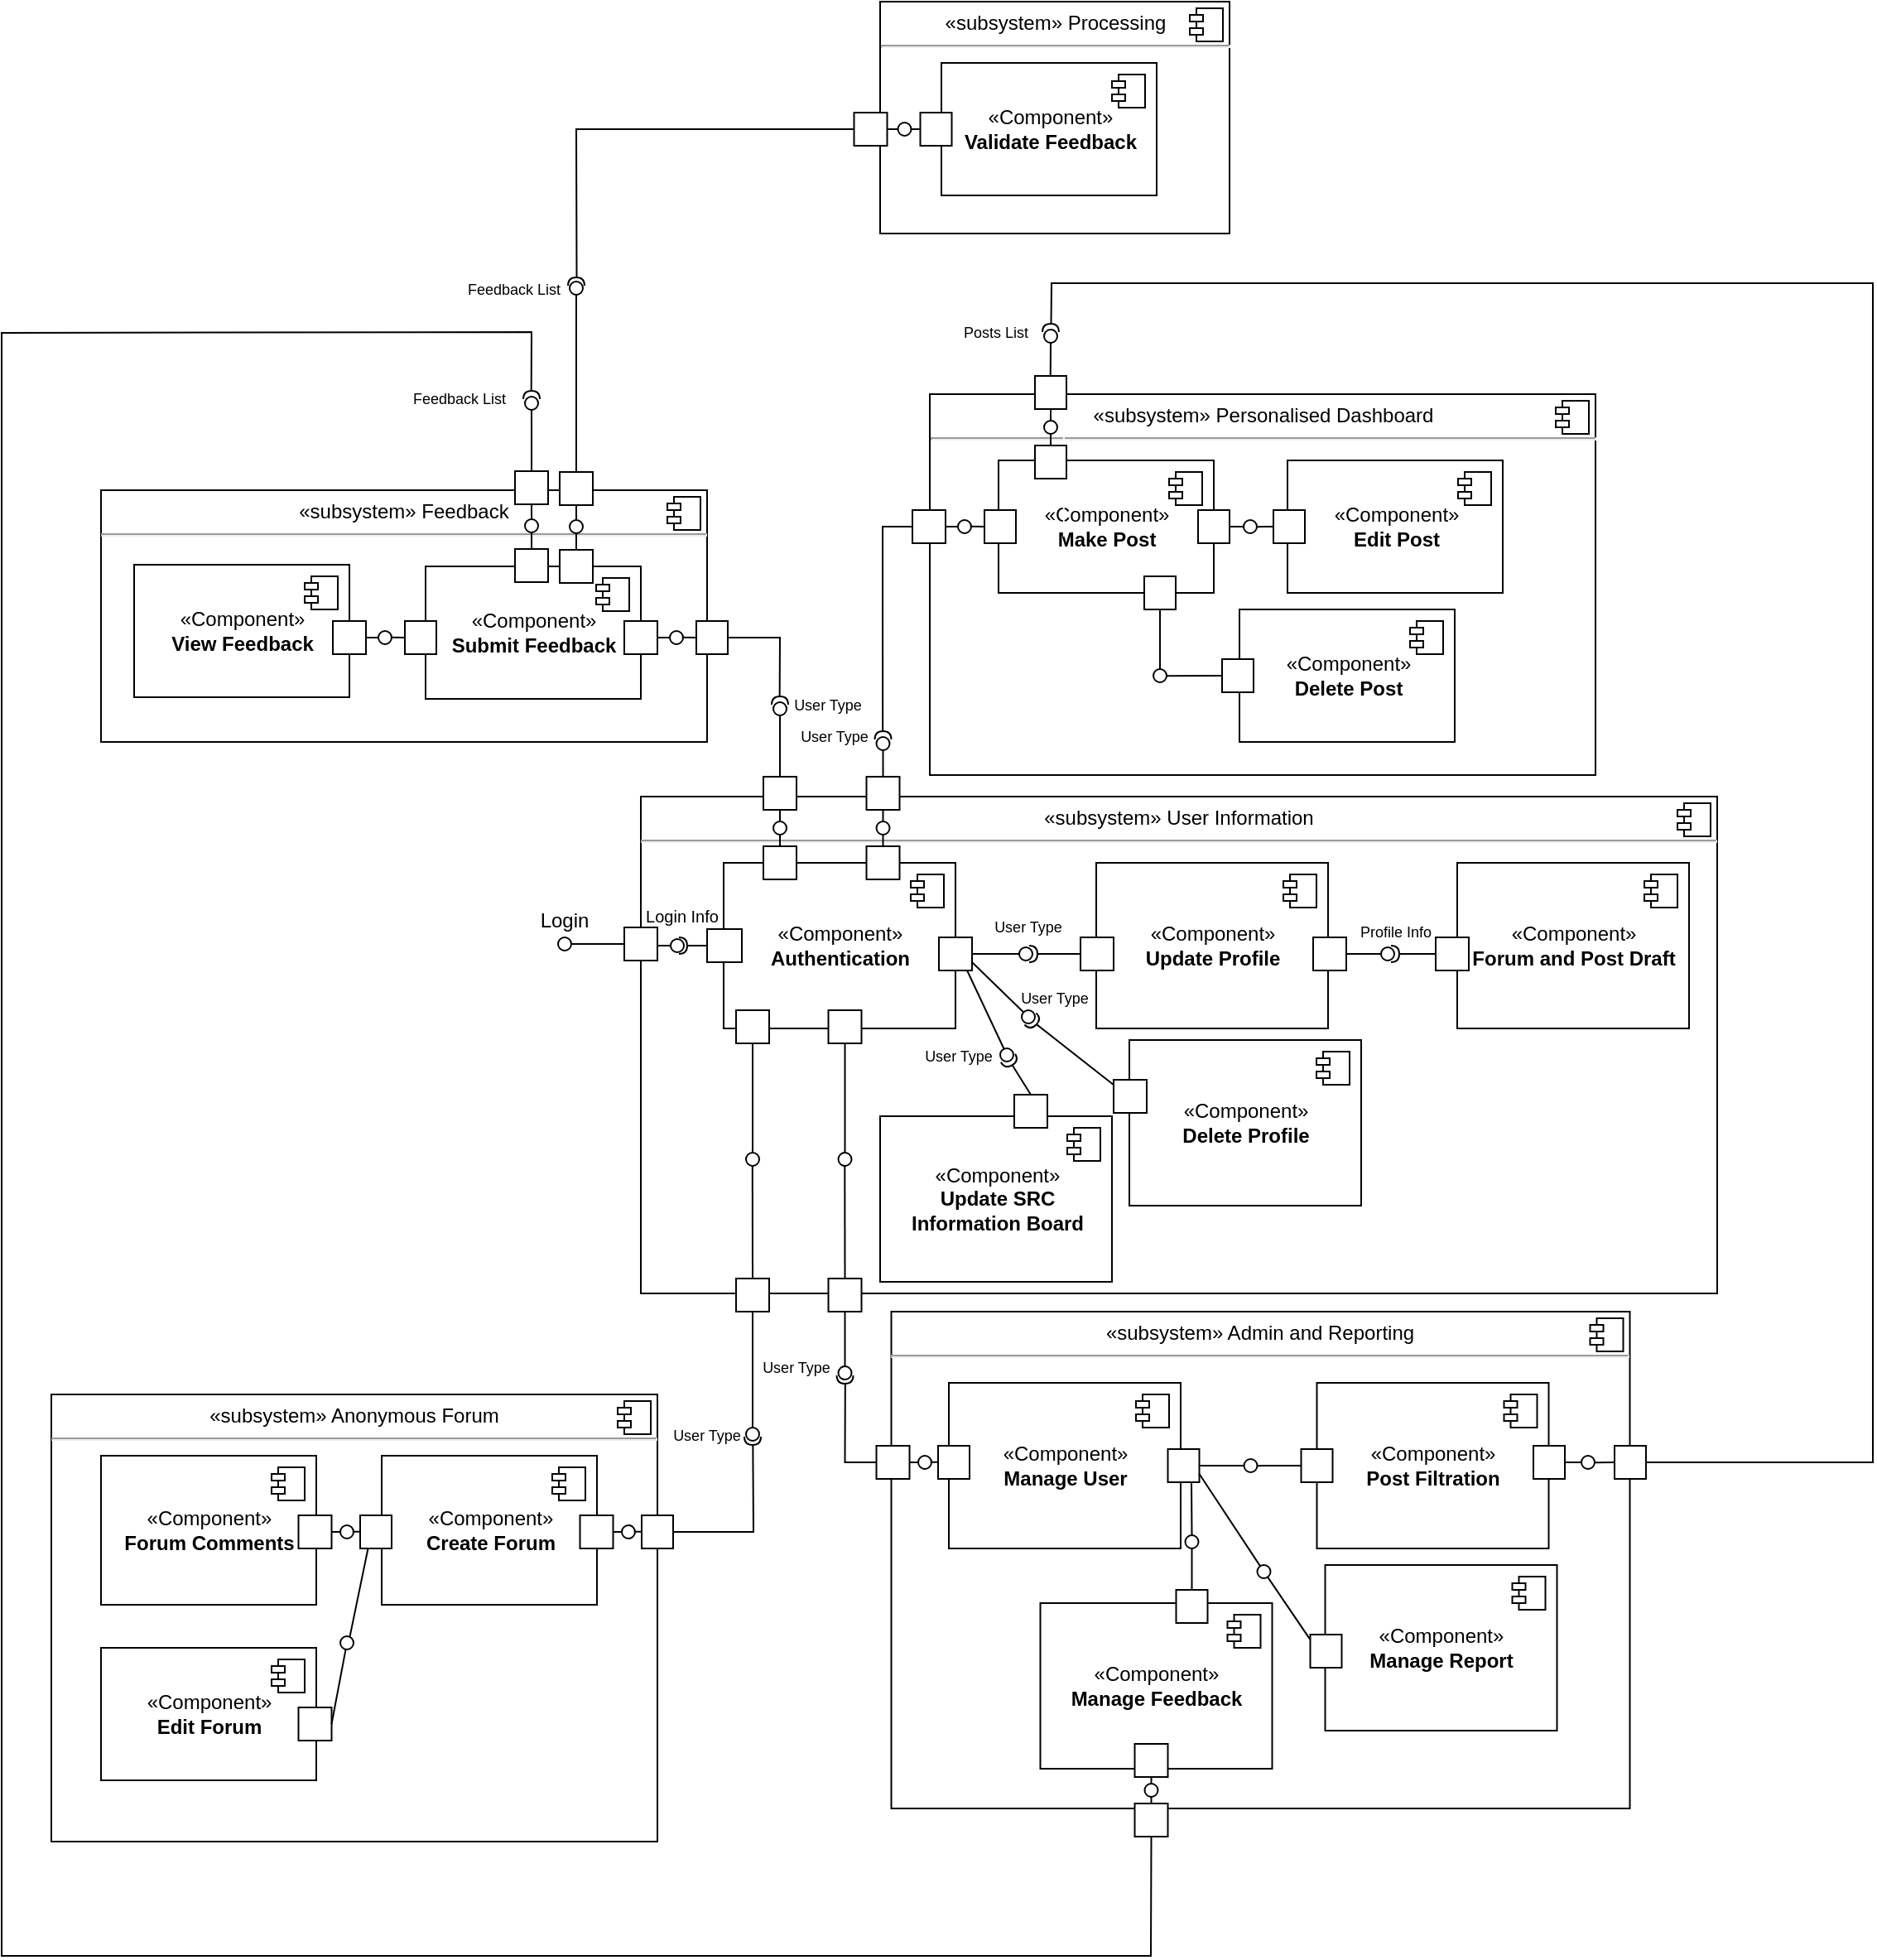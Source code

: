 <mxfile>
    <diagram id="cP2cqqdvF_JAm1L9QRL8" name="Page-1">
        <mxGraphModel dx="489" dy="359" grid="1" gridSize="10" guides="1" tooltips="1" connect="1" arrows="1" fold="1" page="1" pageScale="1" pageWidth="850" pageHeight="1100" background="none" math="0" shadow="0">
            <root>
                <mxCell id="0"/>
                <mxCell id="1" parent="0"/>
                <mxCell id="6" value="&lt;p style=&quot;margin:0px;margin-top:6px;text-align:center;&quot;&gt;«subsystem» User Information&lt;br&gt;&lt;/p&gt;&lt;hr&gt;&lt;p style=&quot;margin:0px;margin-left:8px;&quot;&gt;&lt;br&gt;&lt;/p&gt;" style="align=left;overflow=fill;html=1;dropTarget=0;fontColor=#000000;strokeColor=#000000;" parent="1" vertex="1">
                    <mxGeometry x="666" y="640" width="650" height="300" as="geometry"/>
                </mxCell>
                <mxCell id="7" value="" style="shape=component;jettyWidth=8;jettyHeight=4;fontColor=#000000;strokeColor=#000000;" parent="6" vertex="1">
                    <mxGeometry x="1" width="20" height="20" relative="1" as="geometry">
                        <mxPoint x="-24" y="4" as="offset"/>
                    </mxGeometry>
                </mxCell>
                <mxCell id="8" value="&lt;p style=&quot;margin:0px;margin-top:6px;text-align:center;&quot;&gt;«subsystem» Processing&lt;br&gt;&lt;/p&gt;&lt;hr&gt;&lt;p style=&quot;margin:0px;margin-left:8px;&quot;&gt;&lt;br&gt;&lt;/p&gt;" style="align=left;overflow=fill;html=1;dropTarget=0;fontColor=#000000;strokeColor=#000000;" parent="1" vertex="1">
                    <mxGeometry x="810.5" y="160" width="211" height="140" as="geometry"/>
                </mxCell>
                <mxCell id="9" value="" style="shape=component;jettyWidth=8;jettyHeight=4;fontColor=#000000;strokeColor=#000000;" parent="8" vertex="1">
                    <mxGeometry x="1" width="20" height="20" relative="1" as="geometry">
                        <mxPoint x="-24" y="4" as="offset"/>
                    </mxGeometry>
                </mxCell>
                <mxCell id="10" value="&lt;p style=&quot;margin:0px;margin-top:6px;text-align:center;&quot;&gt;«subsystem» Admin and Reporting&lt;br&gt;&lt;/p&gt;&lt;hr&gt;&lt;p style=&quot;margin:0px;margin-left:8px;&quot;&gt;&lt;br&gt;&lt;/p&gt;" style="align=left;overflow=fill;html=1;dropTarget=0;fontColor=#000000;strokeColor=#000000;" parent="1" vertex="1">
                    <mxGeometry x="817.25" y="951" width="446" height="300" as="geometry"/>
                </mxCell>
                <mxCell id="11" value="" style="shape=component;jettyWidth=8;jettyHeight=4;fontColor=#000000;strokeColor=#000000;" parent="10" vertex="1">
                    <mxGeometry x="1" width="20" height="20" relative="1" as="geometry">
                        <mxPoint x="-24" y="4" as="offset"/>
                    </mxGeometry>
                </mxCell>
                <mxCell id="12" value="&lt;p style=&quot;margin:0px;margin-top:6px;text-align:center;&quot;&gt;«subsystem» Personalised Dashboard&lt;br&gt;&lt;/p&gt;&lt;hr&gt;&lt;p style=&quot;margin:0px;margin-left:8px;&quot;&gt;&lt;br&gt;&lt;/p&gt;" style="align=left;overflow=fill;html=1;dropTarget=0;fontColor=#000000;strokeColor=#000000;" parent="1" vertex="1">
                    <mxGeometry x="840.5" y="397" width="402" height="230" as="geometry"/>
                </mxCell>
                <mxCell id="13" value="" style="shape=component;jettyWidth=8;jettyHeight=4;fontColor=#000000;strokeColor=#000000;" parent="12" vertex="1">
                    <mxGeometry x="1" width="20" height="20" relative="1" as="geometry">
                        <mxPoint x="-24" y="4" as="offset"/>
                    </mxGeometry>
                </mxCell>
                <mxCell id="14" value="&lt;p style=&quot;margin:0px;margin-top:6px;text-align:center;&quot;&gt;«subsystem» Feedback&lt;br&gt;&lt;/p&gt;&lt;hr&gt;&lt;p style=&quot;margin:0px;margin-left:8px;&quot;&gt;&lt;br&gt;&lt;/p&gt;" style="align=left;overflow=fill;html=1;dropTarget=0;fontColor=#000000;strokeColor=#000000;" parent="1" vertex="1">
                    <mxGeometry x="340" y="455" width="366" height="152" as="geometry"/>
                </mxCell>
                <mxCell id="15" value="" style="shape=component;jettyWidth=8;jettyHeight=4;fontColor=#000000;strokeColor=#000000;" parent="14" vertex="1">
                    <mxGeometry x="1" width="20" height="20" relative="1" as="geometry">
                        <mxPoint x="-24" y="4" as="offset"/>
                    </mxGeometry>
                </mxCell>
                <mxCell id="16" value="&lt;p style=&quot;margin:0px;margin-top:6px;text-align:center;&quot;&gt;«subsystem» Anonymous Forum&lt;br&gt;&lt;/p&gt;&lt;hr&gt;&lt;p style=&quot;margin:0px;margin-left:8px;&quot;&gt;&lt;br&gt;&lt;/p&gt;" style="align=left;overflow=fill;html=1;dropTarget=0;fontColor=#000000;strokeColor=#000000;" parent="1" vertex="1">
                    <mxGeometry x="310" y="1001" width="366" height="270" as="geometry"/>
                </mxCell>
                <mxCell id="17" value="" style="shape=component;jettyWidth=8;jettyHeight=4;fontColor=#000000;strokeColor=#000000;" parent="16" vertex="1">
                    <mxGeometry x="1" width="20" height="20" relative="1" as="geometry">
                        <mxPoint x="-24" y="4" as="offset"/>
                    </mxGeometry>
                </mxCell>
                <mxCell id="32" value="&lt;font&gt;«Component»&lt;br&gt;&lt;b style=&quot;&quot;&gt;Authentication&lt;/b&gt;&lt;/font&gt;" style="html=1;dropTarget=0;fontColor=#000000;strokeColor=#000000;" parent="1" vertex="1">
                    <mxGeometry x="716" y="680" width="140" height="100" as="geometry"/>
                </mxCell>
                <mxCell id="33" value="" style="shape=module;jettyWidth=8;jettyHeight=4;fontColor=#000000;strokeColor=#000000;" parent="32" vertex="1">
                    <mxGeometry x="1" width="20" height="20" relative="1" as="geometry">
                        <mxPoint x="-27" y="7" as="offset"/>
                    </mxGeometry>
                </mxCell>
                <mxCell id="34" value="&lt;font&gt;«Component»&lt;br&gt;&lt;b&gt;Update Profile&lt;/b&gt;&lt;/font&gt;" style="html=1;dropTarget=0;fontColor=#000000;strokeColor=#000000;" parent="1" vertex="1">
                    <mxGeometry x="941" y="680" width="140" height="100" as="geometry"/>
                </mxCell>
                <mxCell id="35" value="" style="shape=module;jettyWidth=8;jettyHeight=4;fontColor=#000000;strokeColor=#000000;" parent="34" vertex="1">
                    <mxGeometry x="1" width="20" height="20" relative="1" as="geometry">
                        <mxPoint x="-27" y="7" as="offset"/>
                    </mxGeometry>
                </mxCell>
                <mxCell id="36" value="&lt;font&gt;«Component»&lt;br&gt;&lt;b&gt;Forum and Post Draft&lt;/b&gt;&lt;/font&gt;" style="html=1;dropTarget=0;fontColor=#000000;strokeColor=#000000;" parent="1" vertex="1">
                    <mxGeometry x="1159" y="680" width="140" height="100" as="geometry"/>
                </mxCell>
                <mxCell id="37" value="" style="shape=module;jettyWidth=8;jettyHeight=4;fontColor=#000000;strokeColor=#000000;" parent="36" vertex="1">
                    <mxGeometry x="1" width="20" height="20" relative="1" as="geometry">
                        <mxPoint x="-27" y="7" as="offset"/>
                    </mxGeometry>
                </mxCell>
                <mxCell id="38" value="&lt;font&gt;«Component»&lt;br&gt;&lt;b&gt;Update SRC&lt;br&gt;Information Board&lt;/b&gt;&lt;/font&gt;" style="html=1;dropTarget=0;fontColor=#000000;strokeColor=#000000;" parent="1" vertex="1">
                    <mxGeometry x="810.5" y="833" width="140" height="100" as="geometry"/>
                </mxCell>
                <mxCell id="39" value="" style="shape=module;jettyWidth=8;jettyHeight=4;fontColor=#000000;strokeColor=#000000;" parent="38" vertex="1">
                    <mxGeometry x="1" width="20" height="20" relative="1" as="geometry">
                        <mxPoint x="-27" y="7" as="offset"/>
                    </mxGeometry>
                </mxCell>
                <mxCell id="42" value="«Component»&lt;br&gt;&lt;b&gt;Validate Feedback&lt;/b&gt;" style="html=1;dropTarget=0;fontColor=#000000;strokeColor=#000000;" parent="1" vertex="1">
                    <mxGeometry x="847.5" y="197" width="130" height="80" as="geometry"/>
                </mxCell>
                <mxCell id="43" value="" style="shape=module;jettyWidth=8;jettyHeight=4;fontColor=#000000;strokeColor=#000000;" parent="42" vertex="1">
                    <mxGeometry x="1" width="20" height="20" relative="1" as="geometry">
                        <mxPoint x="-27" y="7" as="offset"/>
                    </mxGeometry>
                </mxCell>
                <mxCell id="44" value="&lt;font&gt;«Component»&lt;br&gt;&lt;b&gt;Manage User&lt;/b&gt;&lt;/font&gt;" style="html=1;dropTarget=0;fontColor=#000000;strokeColor=#000000;" parent="1" vertex="1">
                    <mxGeometry x="852" y="994" width="140" height="100" as="geometry"/>
                </mxCell>
                <mxCell id="45" value="" style="shape=module;jettyWidth=8;jettyHeight=4;fontColor=#000000;strokeColor=#000000;" parent="44" vertex="1">
                    <mxGeometry x="1" width="20" height="20" relative="1" as="geometry">
                        <mxPoint x="-27" y="7" as="offset"/>
                    </mxGeometry>
                </mxCell>
                <mxCell id="46" value="&lt;font&gt;«Component»&lt;br&gt;&lt;b style=&quot;&quot;&gt;Post Filtration&lt;/b&gt;&lt;/font&gt;" style="html=1;dropTarget=0;fontColor=#000000;strokeColor=#000000;" parent="1" vertex="1">
                    <mxGeometry x="1074.25" y="994" width="140" height="100" as="geometry"/>
                </mxCell>
                <mxCell id="47" value="" style="shape=module;jettyWidth=8;jettyHeight=4;fontColor=#000000;strokeColor=#000000;" parent="46" vertex="1">
                    <mxGeometry x="1" width="20" height="20" relative="1" as="geometry">
                        <mxPoint x="-27" y="7" as="offset"/>
                    </mxGeometry>
                </mxCell>
                <mxCell id="48" value="&lt;font&gt;«Component»&lt;br&gt;&lt;b&gt;Manage Feedback&lt;/b&gt;&lt;/font&gt;" style="html=1;dropTarget=0;fontColor=#000000;strokeColor=#000000;" parent="1" vertex="1">
                    <mxGeometry x="907.25" y="1127" width="140" height="100" as="geometry"/>
                </mxCell>
                <mxCell id="49" value="" style="shape=module;jettyWidth=8;jettyHeight=4;fontColor=#000000;strokeColor=#000000;" parent="48" vertex="1">
                    <mxGeometry x="1" width="20" height="20" relative="1" as="geometry">
                        <mxPoint x="-27" y="7" as="offset"/>
                    </mxGeometry>
                </mxCell>
                <mxCell id="50" value="&lt;font&gt;«Component»&lt;br&gt;&lt;/font&gt;&lt;b&gt;Manage Report&lt;br&gt;&lt;/b&gt;" style="html=1;dropTarget=0;fontColor=#000000;strokeColor=#000000;" parent="1" vertex="1">
                    <mxGeometry x="1079.25" y="1104" width="140" height="100" as="geometry"/>
                </mxCell>
                <mxCell id="51" value="" style="shape=module;jettyWidth=8;jettyHeight=4;fontColor=#000000;strokeColor=#000000;" parent="50" vertex="1">
                    <mxGeometry x="1" width="20" height="20" relative="1" as="geometry">
                        <mxPoint x="-27" y="7" as="offset"/>
                    </mxGeometry>
                </mxCell>
                <mxCell id="52" value="«Component»&lt;br&gt;&lt;b&gt;Make Post&lt;/b&gt;" style="html=1;dropTarget=0;fontColor=#000000;strokeColor=#000000;" parent="1" vertex="1">
                    <mxGeometry x="882" y="437" width="130" height="80" as="geometry"/>
                </mxCell>
                <mxCell id="53" value="" style="shape=module;jettyWidth=8;jettyHeight=4;fontColor=#000000;strokeColor=#000000;" parent="52" vertex="1">
                    <mxGeometry x="1" width="20" height="20" relative="1" as="geometry">
                        <mxPoint x="-27" y="7" as="offset"/>
                    </mxGeometry>
                </mxCell>
                <mxCell id="54" value="«Component»&lt;br&gt;&lt;b&gt;Edit Post&lt;/b&gt;" style="html=1;dropTarget=0;fontColor=#000000;strokeColor=#000000;" parent="1" vertex="1">
                    <mxGeometry x="1056.5" y="437" width="130" height="80" as="geometry"/>
                </mxCell>
                <mxCell id="55" value="" style="shape=module;jettyWidth=8;jettyHeight=4;fontColor=#000000;strokeColor=#000000;" parent="54" vertex="1">
                    <mxGeometry x="1" width="20" height="20" relative="1" as="geometry">
                        <mxPoint x="-27" y="7" as="offset"/>
                    </mxGeometry>
                </mxCell>
                <mxCell id="56" value="«Component»&lt;br&gt;&lt;b&gt;Delete Post&lt;/b&gt;" style="html=1;dropTarget=0;fontColor=#000000;strokeColor=#000000;" parent="1" vertex="1">
                    <mxGeometry x="1027.5" y="527" width="130" height="80" as="geometry"/>
                </mxCell>
                <mxCell id="57" value="" style="shape=module;jettyWidth=8;jettyHeight=4;fontColor=#000000;strokeColor=#000000;" parent="56" vertex="1">
                    <mxGeometry x="1" width="20" height="20" relative="1" as="geometry">
                        <mxPoint x="-27" y="7" as="offset"/>
                    </mxGeometry>
                </mxCell>
                <mxCell id="58" value="«Component»&lt;br&gt;&lt;b&gt;View Feedback&lt;/b&gt;" style="html=1;dropTarget=0;fontColor=#000000;strokeColor=#000000;" parent="1" vertex="1">
                    <mxGeometry x="360" y="500" width="130" height="80" as="geometry"/>
                </mxCell>
                <mxCell id="59" value="" style="shape=module;jettyWidth=8;jettyHeight=4;fontColor=#000000;strokeColor=#000000;" parent="58" vertex="1">
                    <mxGeometry x="1" width="20" height="20" relative="1" as="geometry">
                        <mxPoint x="-27" y="7" as="offset"/>
                    </mxGeometry>
                </mxCell>
                <mxCell id="60" value="«Component»&lt;br&gt;&lt;b&gt;Submit Feedback&lt;/b&gt;" style="html=1;dropTarget=0;fontColor=#000000;strokeColor=#000000;" parent="1" vertex="1">
                    <mxGeometry x="536" y="501" width="130" height="80" as="geometry"/>
                </mxCell>
                <mxCell id="61" value="" style="shape=module;jettyWidth=8;jettyHeight=4;fontColor=#000000;strokeColor=#000000;" parent="60" vertex="1">
                    <mxGeometry x="1" width="20" height="20" relative="1" as="geometry">
                        <mxPoint x="-27" y="7" as="offset"/>
                    </mxGeometry>
                </mxCell>
                <mxCell id="64" value="«Component»&lt;br&gt;&lt;b&gt;Create Forum&lt;/b&gt;" style="html=1;dropTarget=0;fontColor=#000000;strokeColor=#000000;" parent="1" vertex="1">
                    <mxGeometry x="509.5" y="1038" width="130" height="90" as="geometry"/>
                </mxCell>
                <mxCell id="65" value="" style="shape=module;jettyWidth=8;jettyHeight=4;fontColor=#000000;strokeColor=#000000;" parent="64" vertex="1">
                    <mxGeometry x="1" width="20" height="20" relative="1" as="geometry">
                        <mxPoint x="-27" y="7" as="offset"/>
                    </mxGeometry>
                </mxCell>
                <mxCell id="66" value="«Component»&lt;br&gt;&lt;b&gt;Forum Comments&lt;/b&gt;" style="html=1;dropTarget=0;fontColor=#000000;strokeColor=#000000;" parent="1" vertex="1">
                    <mxGeometry x="340" y="1038" width="130" height="90" as="geometry"/>
                </mxCell>
                <mxCell id="67" value="" style="shape=module;jettyWidth=8;jettyHeight=4;fontColor=#000000;strokeColor=#000000;" parent="66" vertex="1">
                    <mxGeometry x="1" width="20" height="20" relative="1" as="geometry">
                        <mxPoint x="-27" y="7" as="offset"/>
                    </mxGeometry>
                </mxCell>
                <mxCell id="68" value="«Component»&lt;br&gt;&lt;b&gt;Edit Forum&lt;/b&gt;" style="html=1;dropTarget=0;fontColor=#000000;strokeColor=#000000;" parent="1" vertex="1">
                    <mxGeometry x="340" y="1154" width="130" height="80" as="geometry"/>
                </mxCell>
                <mxCell id="69" value="" style="shape=module;jettyWidth=8;jettyHeight=4;fontColor=#000000;strokeColor=#000000;" parent="68" vertex="1">
                    <mxGeometry x="1" width="20" height="20" relative="1" as="geometry">
                        <mxPoint x="-27" y="7" as="offset"/>
                    </mxGeometry>
                </mxCell>
                <mxCell id="73" value="" style="html=1;rounded=0;fontColor=#000000;strokeColor=#000000;" parent="1" vertex="1">
                    <mxGeometry x="656" y="719" width="20" height="20" as="geometry"/>
                </mxCell>
                <mxCell id="74" value="" style="endArrow=none;html=1;rounded=0;align=center;verticalAlign=top;endFill=0;labelBackgroundColor=none;endSize=2;fontColor=#000000;strokeColor=#000000;" parent="1" source="73" target="75" edge="1">
                    <mxGeometry relative="1" as="geometry"/>
                </mxCell>
                <mxCell id="75" value="" style="ellipse;html=1;fontSize=11;align=center;fillColor=none;points=[];aspect=fixed;resizable=0;verticalAlign=bottom;labelPosition=center;verticalLabelPosition=top;flipH=1;fontColor=#000000;strokeColor=#000000;" parent="1" vertex="1">
                    <mxGeometry x="616" y="725" width="8" height="8" as="geometry"/>
                </mxCell>
                <mxCell id="76" value="Login" style="text;html=1;strokeColor=none;fillColor=none;align=center;verticalAlign=middle;whiteSpace=wrap;rounded=0;fontColor=#000000;" parent="1" vertex="1">
                    <mxGeometry x="590" y="700" width="60" height="30" as="geometry"/>
                </mxCell>
                <mxCell id="77" value="&lt;font&gt;«Component»&lt;br&gt;&lt;b&gt;Delete Profile&lt;/b&gt;&lt;/font&gt;" style="html=1;dropTarget=0;fontColor=#000000;strokeColor=#000000;" parent="1" vertex="1">
                    <mxGeometry x="961" y="787" width="140" height="100" as="geometry"/>
                </mxCell>
                <mxCell id="78" value="" style="shape=module;jettyWidth=8;jettyHeight=4;fontColor=#000000;strokeColor=#000000;" parent="77" vertex="1">
                    <mxGeometry x="1" width="20" height="20" relative="1" as="geometry">
                        <mxPoint x="-27" y="7" as="offset"/>
                    </mxGeometry>
                </mxCell>
                <mxCell id="79" value="" style="html=1;verticalAlign=bottom;labelBackgroundColor=none;startArrow=oval;startFill=0;startSize=8;endArrow=none;fontColor=#000000;strokeColor=#000000;" parent="1" edge="1">
                    <mxGeometry x="-0.2" y="10" relative="1" as="geometry">
                        <mxPoint x="688" y="730" as="sourcePoint"/>
                        <mxPoint x="676" y="730" as="targetPoint"/>
                        <mxPoint as="offset"/>
                    </mxGeometry>
                </mxCell>
                <mxCell id="82" value="" style="html=1;rounded=0;fontColor=#000000;strokeColor=#000000;" parent="1" vertex="1">
                    <mxGeometry x="706" y="720" width="21" height="20" as="geometry"/>
                </mxCell>
                <mxCell id="83" value="" style="endArrow=none;html=1;rounded=0;align=center;verticalAlign=top;endFill=0;labelBackgroundColor=none;endSize=2;fontColor=#000000;strokeColor=#000000;" parent="1" source="82" target="84" edge="1">
                    <mxGeometry relative="1" as="geometry"/>
                </mxCell>
                <mxCell id="84" value="" style="shape=requiredInterface;html=1;fontSize=11;align=center;fillColor=none;points=[];aspect=fixed;resizable=0;verticalAlign=bottom;labelPosition=center;verticalLabelPosition=top;flipH=1;fontColor=#000000;direction=west;strokeColor=#000000;" parent="1" vertex="1">
                    <mxGeometry x="689" y="725" width="5" height="10" as="geometry"/>
                </mxCell>
                <mxCell id="87" value="&lt;font style=&quot;font-size: 10px;&quot;&gt;Login Info&lt;/font&gt;" style="text;html=1;strokeColor=none;fillColor=none;align=center;verticalAlign=middle;whiteSpace=wrap;rounded=0;fontColor=#000000;" parent="1" vertex="1">
                    <mxGeometry x="666" y="699" width="50" height="26" as="geometry"/>
                </mxCell>
                <mxCell id="88" value="" style="html=1;rounded=0;fontSize=10;fontColor=#000000;strokeColor=#000000;" parent="1" vertex="1">
                    <mxGeometry x="846" y="725" width="20" height="20" as="geometry"/>
                </mxCell>
                <mxCell id="99" value="" style="endArrow=none;html=1;rounded=0;align=center;verticalAlign=top;endFill=0;labelBackgroundColor=none;endSize=2;fontSize=10;fontColor=#000000;exitX=1;exitY=0.5;exitDx=0;exitDy=0;strokeColor=#000000;" parent="1" source="88" target="90" edge="1">
                    <mxGeometry relative="1" as="geometry">
                        <mxPoint x="884" y="735" as="sourcePoint"/>
                        <mxPoint x="907" y="735" as="targetPoint"/>
                    </mxGeometry>
                </mxCell>
                <mxCell id="90" value="" style="ellipse;html=1;fontSize=11;align=center;fillColor=none;points=[];aspect=fixed;resizable=0;verticalAlign=bottom;labelPosition=center;verticalLabelPosition=top;flipH=1;fontColor=#000000;strokeColor=#000000;" parent="1" vertex="1">
                    <mxGeometry x="894.5" y="731" width="8" height="8" as="geometry"/>
                </mxCell>
                <mxCell id="108" value="" style="html=1;rounded=0;fontSize=10;fontColor=#000000;strokeColor=#000000;" parent="1" vertex="1">
                    <mxGeometry x="931.5" y="725" width="20" height="20" as="geometry"/>
                </mxCell>
                <mxCell id="109" value="" style="endArrow=none;html=1;rounded=0;align=center;verticalAlign=top;endFill=0;labelBackgroundColor=none;endSize=2;fontSize=10;fontColor=#000000;strokeColor=#000000;" parent="1" source="108" target="110" edge="1">
                    <mxGeometry relative="1" as="geometry"/>
                </mxCell>
                <mxCell id="110" value="" style="shape=requiredInterface;html=1;fontSize=11;align=center;fillColor=none;points=[];aspect=fixed;resizable=0;verticalAlign=bottom;labelPosition=center;verticalLabelPosition=top;flipH=1;fontColor=#000000;direction=west;strokeColor=#000000;" parent="1" vertex="1">
                    <mxGeometry x="900.5" y="730" width="5" height="10" as="geometry"/>
                </mxCell>
                <mxCell id="111" value="&lt;font style=&quot;font-size: 9px;&quot;&gt;User Type&lt;/font&gt;" style="text;html=1;strokeColor=none;fillColor=none;align=center;verticalAlign=middle;whiteSpace=wrap;rounded=0;fontColor=#000000;" parent="1" vertex="1">
                    <mxGeometry x="875" y="705" width="50" height="26" as="geometry"/>
                </mxCell>
                <mxCell id="112" value="" style="endArrow=none;html=1;rounded=0;align=center;verticalAlign=top;endFill=0;labelBackgroundColor=none;endSize=2;fontSize=10;fontColor=#000000;exitX=1;exitY=0.75;exitDx=0;exitDy=0;strokeColor=#000000;" parent="1" source="88" target="113" edge="1">
                    <mxGeometry relative="1" as="geometry">
                        <mxPoint x="863.5" y="745" as="sourcePoint"/>
                        <mxPoint x="904.5" y="745" as="targetPoint"/>
                    </mxGeometry>
                </mxCell>
                <mxCell id="113" value="" style="ellipse;html=1;fontSize=11;align=center;fillColor=none;points=[];aspect=fixed;resizable=0;verticalAlign=bottom;labelPosition=center;verticalLabelPosition=top;flipH=1;fontColor=#000000;strokeColor=#000000;" parent="1" vertex="1">
                    <mxGeometry x="896" y="769" width="8" height="8" as="geometry"/>
                </mxCell>
                <mxCell id="114" value="" style="html=1;rounded=0;fontSize=10;fontColor=#000000;strokeColor=#000000;" parent="1" vertex="1">
                    <mxGeometry x="951.5" y="811" width="20" height="20" as="geometry"/>
                </mxCell>
                <mxCell id="115" value="" style="endArrow=none;html=1;rounded=0;align=center;verticalAlign=top;endFill=0;labelBackgroundColor=none;endSize=2;fontSize=10;fontColor=#000000;exitX=0.005;exitY=0.158;exitDx=0;exitDy=0;exitPerimeter=0;strokeColor=#000000;" parent="1" source="114" target="116" edge="1">
                    <mxGeometry relative="1" as="geometry"/>
                </mxCell>
                <mxCell id="116" value="" style="shape=requiredInterface;html=1;fontSize=11;align=center;fillColor=none;points=[];aspect=fixed;resizable=0;verticalAlign=bottom;labelPosition=center;verticalLabelPosition=top;flipH=1;fontColor=#000000;direction=west;rotation=45;strokeColor=#000000;" parent="1" vertex="1">
                    <mxGeometry x="900.5" y="771" width="5" height="10" as="geometry"/>
                </mxCell>
                <mxCell id="117" value="&lt;font style=&quot;font-size: 9px;&quot;&gt;User Type&lt;/font&gt;" style="text;html=1;strokeColor=none;fillColor=none;align=center;verticalAlign=middle;whiteSpace=wrap;rounded=0;fontColor=#000000;" parent="1" vertex="1">
                    <mxGeometry x="891" y="748" width="50" height="26" as="geometry"/>
                </mxCell>
                <mxCell id="127" value="" style="endArrow=none;html=1;rounded=0;align=center;verticalAlign=top;endFill=0;labelBackgroundColor=none;endSize=2;fontSize=10;fontColor=#000000;exitX=0.854;exitY=1.006;exitDx=0;exitDy=0;exitPerimeter=0;strokeColor=#000000;" parent="1" source="88" target="128" edge="1">
                    <mxGeometry relative="1" as="geometry">
                        <mxPoint x="796" y="760" as="sourcePoint"/>
                        <mxPoint x="834.5" y="765" as="targetPoint"/>
                    </mxGeometry>
                </mxCell>
                <mxCell id="128" value="" style="ellipse;html=1;fontSize=11;align=center;fillColor=none;points=[];aspect=fixed;resizable=0;verticalAlign=bottom;labelPosition=center;verticalLabelPosition=top;flipH=1;fontColor=#000000;strokeColor=#000000;" parent="1" vertex="1">
                    <mxGeometry x="883" y="792" width="8" height="8" as="geometry"/>
                </mxCell>
                <mxCell id="129" value="" style="html=1;rounded=0;fontSize=10;fontColor=#000000;strokeColor=#000000;" parent="1" vertex="1">
                    <mxGeometry x="891.5" y="820" width="20" height="20" as="geometry"/>
                </mxCell>
                <mxCell id="130" value="" style="endArrow=none;html=1;rounded=0;align=center;verticalAlign=top;endFill=0;labelBackgroundColor=none;endSize=2;fontSize=10;fontColor=#000000;exitX=0.5;exitY=0;exitDx=0;exitDy=0;strokeColor=#000000;" parent="1" source="129" target="131" edge="1">
                    <mxGeometry relative="1" as="geometry"/>
                </mxCell>
                <mxCell id="131" value="" style="shape=requiredInterface;html=1;fontSize=11;align=center;fillColor=none;points=[];aspect=fixed;resizable=0;verticalAlign=bottom;labelPosition=center;verticalLabelPosition=top;flipH=1;fontColor=#000000;direction=west;rotation=60;strokeColor=#000000;" parent="1" vertex="1">
                    <mxGeometry x="886.5" y="795" width="5" height="10" as="geometry"/>
                </mxCell>
                <mxCell id="132" value="&lt;font style=&quot;font-size: 9px;&quot;&gt;User Type&lt;/font&gt;" style="text;html=1;strokeColor=none;fillColor=none;align=center;verticalAlign=middle;whiteSpace=wrap;rounded=0;fontColor=#000000;" parent="1" vertex="1">
                    <mxGeometry x="833" y="783" width="50" height="26" as="geometry"/>
                </mxCell>
                <mxCell id="133" value="" style="html=1;rounded=0;fontSize=9;fontColor=#000000;strokeColor=#000000;" parent="1" vertex="1">
                    <mxGeometry x="1072" y="725" width="20" height="20" as="geometry"/>
                </mxCell>
                <mxCell id="134" value="" style="endArrow=none;html=1;rounded=0;align=center;verticalAlign=top;endFill=0;labelBackgroundColor=none;endSize=2;fontSize=9;fontColor=#000000;strokeColor=#000000;" parent="1" source="133" target="135" edge="1">
                    <mxGeometry relative="1" as="geometry"/>
                </mxCell>
                <mxCell id="135" value="" style="ellipse;html=1;fontSize=11;align=center;fillColor=none;points=[];aspect=fixed;resizable=0;verticalAlign=bottom;labelPosition=center;verticalLabelPosition=top;flipH=1;fontColor=#000000;strokeColor=#000000;" parent="1" vertex="1">
                    <mxGeometry x="1113" y="731" width="8" height="8" as="geometry"/>
                </mxCell>
                <mxCell id="136" value="" style="html=1;rounded=0;fontSize=9;fontColor=#000000;strokeColor=#000000;" parent="1" vertex="1">
                    <mxGeometry x="1146" y="725" width="20" height="20" as="geometry"/>
                </mxCell>
                <mxCell id="138" value="" style="endArrow=none;html=1;rounded=0;align=center;verticalAlign=top;endFill=0;labelBackgroundColor=none;endSize=2;fontSize=10;fontColor=#000000;strokeColor=#000000;" parent="1" target="139" edge="1">
                    <mxGeometry relative="1" as="geometry">
                        <mxPoint x="1146" y="735" as="sourcePoint"/>
                    </mxGeometry>
                </mxCell>
                <mxCell id="139" value="" style="shape=requiredInterface;html=1;fontSize=11;align=center;fillColor=none;points=[];aspect=fixed;resizable=0;verticalAlign=bottom;labelPosition=center;verticalLabelPosition=top;flipH=1;fontColor=#000000;direction=west;strokeColor=#000000;" parent="1" vertex="1">
                    <mxGeometry x="1119" y="730" width="5" height="10" as="geometry"/>
                </mxCell>
                <mxCell id="140" value="&lt;font style=&quot;font-size: 9px;&quot;&gt;Profile Info&lt;/font&gt;" style="text;html=1;strokeColor=none;fillColor=none;align=center;verticalAlign=middle;whiteSpace=wrap;rounded=0;fontColor=#000000;" parent="1" vertex="1">
                    <mxGeometry x="1096.5" y="708" width="50" height="26" as="geometry"/>
                </mxCell>
                <mxCell id="141" value="" style="html=1;rounded=0;fontSize=9;fontColor=#000000;strokeColor=#000000;" parent="1" vertex="1">
                    <mxGeometry x="779.25" y="769" width="20" height="20" as="geometry"/>
                </mxCell>
                <mxCell id="142" value="" style="endArrow=none;html=1;rounded=0;align=center;verticalAlign=top;endFill=0;labelBackgroundColor=none;endSize=2;fontSize=9;fontColor=#000000;strokeColor=#000000;" parent="1" source="141" target="143" edge="1">
                    <mxGeometry relative="1" as="geometry"/>
                </mxCell>
                <mxCell id="143" value="" style="ellipse;html=1;fontSize=11;align=center;fillColor=none;points=[];aspect=fixed;resizable=0;verticalAlign=bottom;labelPosition=center;verticalLabelPosition=top;flipH=1;fontColor=#000000;strokeColor=#000000;" parent="1" vertex="1">
                    <mxGeometry x="785.25" y="855" width="8" height="8" as="geometry"/>
                </mxCell>
                <mxCell id="144" value="" style="html=1;rounded=0;fontSize=9;fontColor=#000000;strokeColor=#000000;" parent="1" vertex="1">
                    <mxGeometry x="779.25" y="931" width="20" height="20" as="geometry"/>
                </mxCell>
                <mxCell id="145" value="" style="endArrow=none;html=1;rounded=0;align=center;verticalAlign=top;endFill=0;labelBackgroundColor=none;endSize=2;fontSize=9;fontColor=#000000;strokeColor=#000000;" parent="1" source="144" target="146" edge="1">
                    <mxGeometry relative="1" as="geometry"/>
                </mxCell>
                <mxCell id="146" value="" style="ellipse;html=1;fontSize=11;align=center;fillColor=none;points=[];aspect=fixed;resizable=0;verticalAlign=bottom;labelPosition=center;verticalLabelPosition=top;flipH=1;fontColor=#000000;strokeColor=#000000;" parent="1" vertex="1">
                    <mxGeometry x="785.25" y="984" width="8" height="8" as="geometry"/>
                </mxCell>
                <mxCell id="147" value="" style="endArrow=none;html=1;rounded=0;align=center;verticalAlign=top;endFill=0;labelBackgroundColor=none;endSize=2;fontSize=9;fontColor=#000000;entryX=0.5;entryY=0;entryDx=0;entryDy=0;strokeColor=#000000;" parent="1" target="144" edge="1">
                    <mxGeometry relative="1" as="geometry">
                        <mxPoint x="789.15" y="863" as="sourcePoint"/>
                        <mxPoint x="789.25" y="922" as="targetPoint"/>
                    </mxGeometry>
                </mxCell>
                <mxCell id="151" value="" style="html=1;rounded=0;fontSize=9;fontColor=#000000;strokeColor=#000000;" parent="1" vertex="1">
                    <mxGeometry x="808.25" y="1032" width="20" height="20" as="geometry"/>
                </mxCell>
                <mxCell id="154" value="" style="html=1;rounded=0;fontSize=9;fontColor=#000000;strokeColor=#000000;" parent="1" vertex="1">
                    <mxGeometry x="873.5" y="467" width="19" height="20" as="geometry"/>
                </mxCell>
                <mxCell id="155" value="" style="endArrow=none;html=1;rounded=0;align=center;verticalAlign=top;endFill=0;labelBackgroundColor=none;endSize=2;fontSize=9;fontColor=#000000;entryX=0.073;entryY=0.486;entryDx=0;entryDy=0;entryPerimeter=0;strokeColor=#000000;" parent="1" source="154" target="159" edge="1">
                    <mxGeometry relative="1" as="geometry">
                        <mxPoint x="877" y="477" as="targetPoint"/>
                    </mxGeometry>
                </mxCell>
                <mxCell id="158" value="" style="endArrow=none;html=1;rounded=0;align=center;verticalAlign=top;endFill=0;labelBackgroundColor=none;endSize=2;fontSize=9;fontColor=#000000;exitX=1;exitY=0.5;exitDx=0;exitDy=0;strokeColor=#000000;" parent="1" source="205" target="159" edge="1">
                    <mxGeometry relative="1" as="geometry">
                        <mxPoint x="851.5" y="477" as="sourcePoint"/>
                    </mxGeometry>
                </mxCell>
                <mxCell id="159" value="" style="ellipse;html=1;fontSize=11;align=center;fillColor=none;points=[];aspect=fixed;resizable=0;verticalAlign=bottom;labelPosition=center;verticalLabelPosition=top;flipH=1;fontColor=#000000;strokeColor=#000000;" parent="1" vertex="1">
                    <mxGeometry x="857.5" y="473" width="8" height="8" as="geometry"/>
                </mxCell>
                <mxCell id="162" value="" style="endArrow=none;html=1;rounded=0;align=center;verticalAlign=top;endFill=0;labelBackgroundColor=none;endSize=2;fontSize=9;fontColor=#000000;exitX=1;exitY=0.5;exitDx=0;exitDy=0;strokeColor=#000000;" parent="1" source="164" target="163" edge="1">
                    <mxGeometry relative="1" as="geometry">
                        <mxPoint x="1057.5" y="485.875" as="sourcePoint"/>
                    </mxGeometry>
                </mxCell>
                <mxCell id="163" value="" style="ellipse;html=1;fontSize=11;align=center;fillColor=none;points=[];aspect=fixed;resizable=0;verticalAlign=bottom;labelPosition=center;verticalLabelPosition=top;flipH=1;fontColor=#000000;strokeColor=#000000;" parent="1" vertex="1">
                    <mxGeometry x="1030" y="473" width="8" height="8" as="geometry"/>
                </mxCell>
                <mxCell id="164" value="" style="html=1;rounded=0;fontSize=9;fontColor=#000000;strokeColor=#000000;" parent="1" vertex="1">
                    <mxGeometry x="1002.5" y="467" width="19" height="20" as="geometry"/>
                </mxCell>
                <mxCell id="166" value="" style="endArrow=none;html=1;rounded=0;align=center;verticalAlign=top;endFill=0;labelBackgroundColor=none;endSize=2;fontSize=9;fontColor=#000000;exitX=-0.015;exitY=0.508;exitDx=0;exitDy=0;exitPerimeter=0;startArrow=none;entryX=-0.034;entryY=0.516;entryDx=0;entryDy=0;entryPerimeter=0;strokeColor=#000000;" parent="1" source="165" target="165" edge="1">
                    <mxGeometry relative="1" as="geometry">
                        <mxPoint x="1062.5" y="477" as="sourcePoint"/>
                        <mxPoint x="1073.5" y="476.96" as="targetPoint"/>
                    </mxGeometry>
                </mxCell>
                <mxCell id="167" value="" style="endArrow=none;html=1;rounded=0;align=center;verticalAlign=top;endFill=0;labelBackgroundColor=none;endSize=2;fontSize=9;fontColor=#000000;exitX=0.5;exitY=1;exitDx=0;exitDy=0;strokeColor=#000000;" parent="1" source="169" target="168" edge="1">
                    <mxGeometry relative="1" as="geometry">
                        <mxPoint x="988" y="525.875" as="sourcePoint"/>
                    </mxGeometry>
                </mxCell>
                <mxCell id="168" value="" style="ellipse;html=1;fontSize=11;align=center;fillColor=none;points=[];aspect=fixed;resizable=0;verticalAlign=bottom;labelPosition=center;verticalLabelPosition=top;flipH=1;fontColor=#000000;strokeColor=#000000;" parent="1" vertex="1">
                    <mxGeometry x="975.5" y="563" width="8" height="8" as="geometry"/>
                </mxCell>
                <mxCell id="169" value="" style="html=1;rounded=0;fontSize=9;fontColor=#000000;strokeColor=#000000;" parent="1" vertex="1">
                    <mxGeometry x="970" y="507" width="19" height="20" as="geometry"/>
                </mxCell>
                <mxCell id="170" value="" style="html=1;rounded=0;fontSize=9;fontColor=#000000;strokeColor=#000000;" parent="1" vertex="1">
                    <mxGeometry x="1017" y="557" width="19" height="20" as="geometry"/>
                </mxCell>
                <mxCell id="171" value="" style="endArrow=none;html=1;rounded=0;align=center;verticalAlign=top;endFill=0;labelBackgroundColor=none;endSize=2;fontSize=9;fontColor=#000000;exitX=0.049;exitY=0.516;exitDx=0;exitDy=0;exitPerimeter=0;entryX=0;entryY=0.5;entryDx=0;entryDy=0;strokeColor=#000000;" parent="1" source="168" target="170" edge="1">
                    <mxGeometry relative="1" as="geometry">
                        <mxPoint x="993" y="517" as="sourcePoint"/>
                        <mxPoint x="1004" y="516.96" as="targetPoint"/>
                    </mxGeometry>
                </mxCell>
                <mxCell id="173" value="" style="endArrow=none;html=1;rounded=0;align=center;verticalAlign=top;endFill=0;labelBackgroundColor=none;endSize=2;fontSize=9;fontColor=#FFFFFF;exitX=0.5;exitY=0;exitDx=0;exitDy=0;strokeColor=#FFFFFF;" parent="1" source="172" edge="1">
                    <mxGeometry relative="1" as="geometry">
                        <mxPoint x="922.158" y="422.946" as="targetPoint"/>
                    </mxGeometry>
                </mxCell>
                <mxCell id="176" value="" style="endArrow=none;html=1;rounded=0;align=center;verticalAlign=top;endFill=0;labelBackgroundColor=none;endSize=2;fontSize=9;fontColor=#000000;exitX=0.5;exitY=0;exitDx=0;exitDy=0;strokeColor=#000000;" parent="1" source="268" target="177" edge="1">
                    <mxGeometry relative="1" as="geometry">
                        <mxPoint x="629.25" y="326.956" as="sourcePoint"/>
                    </mxGeometry>
                </mxCell>
                <mxCell id="177" value="" style="ellipse;html=1;fontSize=11;align=center;fillColor=none;points=[];aspect=fixed;resizable=0;verticalAlign=bottom;labelPosition=center;verticalLabelPosition=top;flipH=1;fontColor=#000000;strokeColor=#000000;" parent="1" vertex="1">
                    <mxGeometry x="623" y="329" width="8" height="8" as="geometry"/>
                </mxCell>
                <mxCell id="178" value="" style="endArrow=none;html=1;rounded=0;align=center;verticalAlign=top;endFill=0;labelBackgroundColor=none;endSize=2;fontSize=9;fontColor=#FFFFFF;exitX=0.496;exitY=-0.003;exitDx=0;exitDy=0;exitPerimeter=0;entryX=0.5;entryY=1;entryDx=0;entryDy=0;strokeColor=#FFFFFF;" parent="1" source="174" edge="1">
                    <mxGeometry relative="1" as="geometry">
                        <mxPoint x="921.4" y="483" as="sourcePoint"/>
                        <mxPoint x="921.5" y="409" as="targetPoint"/>
                    </mxGeometry>
                </mxCell>
                <mxCell id="179" value="" style="html=1;rounded=0;fontSize=9;fontColor=#000000;strokeColor=#000000;" parent="1" vertex="1">
                    <mxGeometry x="794.75" y="227" width="20" height="20" as="geometry"/>
                </mxCell>
                <mxCell id="181" value="" style="html=1;rounded=0;fontSize=9;fontColor=#000000;strokeColor=#000000;" parent="1" vertex="1">
                    <mxGeometry x="834.75" y="227" width="19" height="20" as="geometry"/>
                </mxCell>
                <mxCell id="182" value="" style="endArrow=none;html=1;rounded=0;align=center;verticalAlign=top;endFill=0;labelBackgroundColor=none;endSize=2;fontSize=9;fontColor=#000000;entryX=-0.005;entryY=0.505;entryDx=0;entryDy=0;entryPerimeter=0;strokeColor=#000000;" parent="1" source="181" target="185" edge="1">
                    <mxGeometry relative="1" as="geometry">
                        <mxPoint x="853.75" y="237" as="targetPoint"/>
                    </mxGeometry>
                </mxCell>
                <mxCell id="184" value="" style="endArrow=none;html=1;rounded=0;align=center;verticalAlign=top;endFill=0;labelBackgroundColor=none;endSize=2;fontSize=9;fontColor=#000000;exitX=1;exitY=0.5;exitDx=0;exitDy=0;strokeColor=#000000;" parent="1" source="179" target="185" edge="1">
                    <mxGeometry relative="1" as="geometry">
                        <mxPoint x="835.75" y="237" as="sourcePoint"/>
                    </mxGeometry>
                </mxCell>
                <mxCell id="185" value="" style="ellipse;html=1;fontSize=11;align=center;fillColor=none;points=[];aspect=fixed;resizable=0;verticalAlign=bottom;labelPosition=center;verticalLabelPosition=top;flipH=1;fontColor=#000000;strokeColor=#000000;" parent="1" vertex="1">
                    <mxGeometry x="821.25" y="233" width="8" height="8" as="geometry"/>
                </mxCell>
                <mxCell id="186" value="&lt;font style=&quot;font-size: 9px;&quot;&gt;Feedback List&lt;/font&gt;" style="text;html=1;strokeColor=none;fillColor=none;align=center;verticalAlign=middle;whiteSpace=wrap;rounded=0;fontColor=#000000;" parent="1" vertex="1">
                    <mxGeometry x="557" y="320" width="65" height="26" as="geometry"/>
                </mxCell>
                <mxCell id="187" value="" style="endArrow=none;html=1;rounded=0;align=center;verticalAlign=top;endFill=0;labelBackgroundColor=none;endSize=2;fontSize=9;fontColor=#000000;entryX=1.05;entryY=0.517;entryDx=0;entryDy=0;entryPerimeter=0;exitX=0;exitY=0.5;exitDx=0;exitDy=0;strokeColor=#000000;" parent="1" source="151" target="188" edge="1">
                    <mxGeometry relative="1" as="geometry">
                        <mxPoint x="793.25" y="1042" as="sourcePoint"/>
                        <Array as="points">
                            <mxPoint x="789.25" y="1042"/>
                        </Array>
                    </mxGeometry>
                </mxCell>
                <mxCell id="188" value="" style="shape=requiredInterface;html=1;fontSize=11;align=center;fillColor=none;points=[];aspect=fixed;resizable=0;verticalAlign=bottom;labelPosition=center;verticalLabelPosition=top;flipH=1;fontColor=#000000;rotation=-90;strokeColor=#000000;" parent="1" vertex="1">
                    <mxGeometry x="786.75" y="987" width="5" height="10" as="geometry"/>
                </mxCell>
                <mxCell id="189" value="&lt;font style=&quot;font-size: 9px;&quot;&gt;User Type&lt;/font&gt;" style="text;html=1;strokeColor=none;fillColor=none;align=center;verticalAlign=middle;whiteSpace=wrap;rounded=0;fontColor=#000000;" parent="1" vertex="1">
                    <mxGeometry x="734.75" y="971" width="50" height="26" as="geometry"/>
                </mxCell>
                <mxCell id="190" value="" style="endArrow=none;html=1;rounded=0;align=center;verticalAlign=top;endFill=0;labelBackgroundColor=none;endSize=2;fontSize=9;fontColor=#000000;exitX=-0.015;exitY=0.508;exitDx=0;exitDy=0;exitPerimeter=0;strokeColor=#000000;" parent="1" source="163" target="165" edge="1">
                    <mxGeometry relative="1" as="geometry">
                        <mxPoint x="1038.12" y="477.064" as="sourcePoint"/>
                        <mxPoint x="1073.5" y="476.96" as="targetPoint"/>
                    </mxGeometry>
                </mxCell>
                <mxCell id="165" value="" style="html=1;rounded=0;fontSize=9;fontColor=#000000;strokeColor=#000000;" parent="1" vertex="1">
                    <mxGeometry x="1048" y="467" width="19" height="20" as="geometry"/>
                </mxCell>
                <mxCell id="193" value="" style="shape=requiredInterface;html=1;fontSize=11;align=center;fillColor=none;points=[];aspect=fixed;resizable=0;verticalAlign=bottom;labelPosition=center;verticalLabelPosition=top;flipH=1;fontColor=#000000;rotation=90;strokeColor=#000000;" parent="1" vertex="1">
                    <mxGeometry x="624.5" y="324" width="5" height="10" as="geometry"/>
                </mxCell>
                <mxCell id="197" value="" style="html=1;rounded=0;fontSize=9;fontColor=#000000;strokeColor=#000000;" parent="1" vertex="1">
                    <mxGeometry x="802.25" y="628" width="20" height="20" as="geometry"/>
                </mxCell>
                <mxCell id="198" value="" style="endArrow=none;html=1;rounded=0;align=center;verticalAlign=top;endFill=0;labelBackgroundColor=none;endSize=2;fontSize=9;fontColor=#000000;strokeColor=#000000;" parent="1" source="197" target="199" edge="1">
                    <mxGeometry relative="1" as="geometry"/>
                </mxCell>
                <mxCell id="199" value="" style="ellipse;html=1;fontSize=11;align=center;fillColor=none;points=[];aspect=fixed;resizable=0;verticalAlign=bottom;labelPosition=center;verticalLabelPosition=top;flipH=1;fontColor=#000000;strokeColor=#000000;" parent="1" vertex="1">
                    <mxGeometry x="808.25" y="655" width="8" height="8" as="geometry"/>
                </mxCell>
                <mxCell id="200" value="" style="html=1;rounded=0;fontSize=9;fontColor=#000000;strokeColor=#000000;" parent="1" vertex="1">
                    <mxGeometry x="802.25" y="670" width="20" height="20" as="geometry"/>
                </mxCell>
                <mxCell id="201" value="" style="endArrow=none;html=1;rounded=0;align=center;verticalAlign=top;endFill=0;labelBackgroundColor=none;endSize=2;fontSize=9;fontColor=#000000;entryX=0.5;entryY=0;entryDx=0;entryDy=0;exitX=0.498;exitY=0.997;exitDx=0;exitDy=0;exitPerimeter=0;strokeColor=#000000;" parent="1" source="199" target="200" edge="1">
                    <mxGeometry relative="1" as="geometry">
                        <mxPoint x="812.15" y="602" as="sourcePoint"/>
                        <mxPoint x="812.25" y="661" as="targetPoint"/>
                    </mxGeometry>
                </mxCell>
                <mxCell id="203" value="" style="endArrow=none;html=1;rounded=0;align=center;verticalAlign=top;endFill=0;labelBackgroundColor=none;endSize=2;fontSize=9;fontColor=#000000;entryX=0.501;entryY=0.995;entryDx=0;entryDy=0;entryPerimeter=0;exitX=0.5;exitY=0;exitDx=0;exitDy=0;strokeColor=#000000;" parent="1" source="197" target="204" edge="1">
                    <mxGeometry relative="1" as="geometry">
                        <mxPoint x="811.25" y="549" as="sourcePoint"/>
                    </mxGeometry>
                </mxCell>
                <mxCell id="204" value="" style="ellipse;html=1;fontSize=11;align=center;fillColor=none;points=[];aspect=fixed;resizable=0;verticalAlign=bottom;labelPosition=center;verticalLabelPosition=top;flipH=1;fontColor=#000000;strokeColor=#000000;" parent="1" vertex="1">
                    <mxGeometry x="808.25" y="604" width="8" height="8" as="geometry"/>
                </mxCell>
                <mxCell id="205" value="" style="html=1;rounded=0;fontSize=9;fontColor=#000000;strokeColor=#000000;" parent="1" vertex="1">
                    <mxGeometry x="830" y="467" width="20" height="20" as="geometry"/>
                </mxCell>
                <mxCell id="206" value="" style="endArrow=none;html=1;rounded=0;align=center;verticalAlign=top;endFill=0;labelBackgroundColor=none;endSize=2;fontSize=9;fontColor=#000000;entryX=1.05;entryY=0.517;entryDx=0;entryDy=0;entryPerimeter=0;exitX=0;exitY=0.5;exitDx=0;exitDy=0;strokeColor=#000000;" parent="1" source="205" target="207" edge="1">
                    <mxGeometry relative="1" as="geometry">
                        <mxPoint x="813.75" y="440" as="sourcePoint"/>
                        <Array as="points">
                            <mxPoint x="812" y="477"/>
                        </Array>
                    </mxGeometry>
                </mxCell>
                <mxCell id="207" value="" style="shape=requiredInterface;html=1;fontSize=11;align=center;fillColor=none;points=[];aspect=fixed;resizable=0;verticalAlign=bottom;labelPosition=center;verticalLabelPosition=top;flipH=1;fontColor=#000000;rotation=90;strokeColor=#000000;" parent="1" vertex="1">
                    <mxGeometry x="809.75" y="598" width="5" height="10" as="geometry"/>
                </mxCell>
                <mxCell id="210" value="&lt;font style=&quot;font-size: 9px;&quot;&gt;User Type&lt;/font&gt;" style="text;html=1;strokeColor=none;fillColor=none;align=center;verticalAlign=middle;whiteSpace=wrap;rounded=0;fontColor=#000000;" parent="1" vertex="1">
                    <mxGeometry x="758.25" y="590" width="50" height="26" as="geometry"/>
                </mxCell>
                <mxCell id="211" value="" style="html=1;rounded=0;fontSize=9;fontColor=#000000;strokeColor=#000000;" parent="1" vertex="1">
                    <mxGeometry x="845.5" y="1032" width="19" height="20" as="geometry"/>
                </mxCell>
                <mxCell id="212" value="" style="endArrow=none;html=1;rounded=0;align=center;verticalAlign=top;endFill=0;labelBackgroundColor=none;endSize=2;fontSize=9;fontColor=#000000;entryX=0.073;entryY=0.486;entryDx=0;entryDy=0;entryPerimeter=0;strokeColor=#000000;" parent="1" source="211" target="214" edge="1">
                    <mxGeometry relative="1" as="geometry">
                        <mxPoint x="842.75" y="1065" as="targetPoint"/>
                    </mxGeometry>
                </mxCell>
                <mxCell id="213" value="" style="endArrow=none;html=1;rounded=0;align=center;verticalAlign=top;endFill=0;labelBackgroundColor=none;endSize=2;fontSize=9;fontColor=#000000;exitX=1;exitY=0.5;exitDx=0;exitDy=0;strokeColor=#000000;" parent="1" source="151" target="214" edge="1">
                    <mxGeometry relative="1" as="geometry">
                        <mxPoint x="826.5" y="1045" as="sourcePoint"/>
                    </mxGeometry>
                </mxCell>
                <mxCell id="214" value="" style="ellipse;html=1;fontSize=11;align=center;fillColor=none;points=[];aspect=fixed;resizable=0;verticalAlign=bottom;labelPosition=center;verticalLabelPosition=top;flipH=1;fontColor=#000000;strokeColor=#000000;" parent="1" vertex="1">
                    <mxGeometry x="833.5" y="1038" width="8" height="8" as="geometry"/>
                </mxCell>
                <mxCell id="218" value="" style="endArrow=none;html=1;rounded=0;align=center;verticalAlign=top;endFill=0;labelBackgroundColor=none;endSize=2;fontSize=9;fontColor=#000000;exitX=1;exitY=0.5;exitDx=0;exitDy=0;strokeColor=#000000;" parent="1" source="220" target="219" edge="1">
                    <mxGeometry relative="1" as="geometry">
                        <mxPoint x="1039.25" y="1052.875" as="sourcePoint"/>
                    </mxGeometry>
                </mxCell>
                <mxCell id="219" value="" style="ellipse;html=1;fontSize=11;align=center;fillColor=none;points=[];aspect=fixed;resizable=0;verticalAlign=bottom;labelPosition=center;verticalLabelPosition=top;flipH=1;fontColor=#000000;strokeColor=#000000;" parent="1" vertex="1">
                    <mxGeometry x="1030.25" y="1040" width="8" height="8" as="geometry"/>
                </mxCell>
                <mxCell id="220" value="" style="html=1;rounded=0;fontSize=9;fontColor=#000000;strokeColor=#000000;" parent="1" vertex="1">
                    <mxGeometry x="984.25" y="1034" width="19" height="20" as="geometry"/>
                </mxCell>
                <mxCell id="221" value="" style="endArrow=none;html=1;rounded=0;align=center;verticalAlign=top;endFill=0;labelBackgroundColor=none;endSize=2;fontSize=9;fontColor=#000000;exitX=-0.015;exitY=0.508;exitDx=0;exitDy=0;exitPerimeter=0;strokeColor=#000000;" parent="1" source="219" target="222" edge="1">
                    <mxGeometry relative="1" as="geometry">
                        <mxPoint x="1019.87" y="1044.064" as="sourcePoint"/>
                        <mxPoint x="1055.25" y="1043.96" as="targetPoint"/>
                    </mxGeometry>
                </mxCell>
                <mxCell id="222" value="" style="html=1;rounded=0;fontSize=9;fontColor=#000000;strokeColor=#000000;" parent="1" vertex="1">
                    <mxGeometry x="1064.75" y="1034" width="19" height="20" as="geometry"/>
                </mxCell>
                <mxCell id="223" value="" style="endArrow=none;html=1;rounded=0;align=center;verticalAlign=top;endFill=0;labelBackgroundColor=none;endSize=2;fontSize=9;fontColor=#000000;exitX=1;exitY=0.75;exitDx=0;exitDy=0;strokeColor=#000000;" parent="1" source="220" target="224" edge="1">
                    <mxGeometry relative="1" as="geometry">
                        <mxPoint x="1006.75" y="1174" as="sourcePoint"/>
                    </mxGeometry>
                </mxCell>
                <mxCell id="224" value="" style="ellipse;html=1;fontSize=11;align=center;fillColor=none;points=[];aspect=fixed;resizable=0;verticalAlign=bottom;labelPosition=center;verticalLabelPosition=top;flipH=1;fontColor=#000000;strokeColor=#000000;" parent="1" vertex="1">
                    <mxGeometry x="1038.25" y="1104" width="8" height="8" as="geometry"/>
                </mxCell>
                <mxCell id="225" value="" style="endArrow=none;html=1;rounded=0;align=center;verticalAlign=top;endFill=0;labelBackgroundColor=none;endSize=2;fontSize=9;fontColor=#000000;exitX=0.22;exitY=0.9;exitDx=0;exitDy=0;exitPerimeter=0;entryX=-0.01;entryY=0.142;entryDx=0;entryDy=0;entryPerimeter=0;strokeColor=#000000;" parent="1" source="224" target="226" edge="1">
                    <mxGeometry relative="1" as="geometry">
                        <mxPoint x="1023.37" y="1174.064" as="sourcePoint"/>
                        <mxPoint x="1058.75" y="1173.96" as="targetPoint"/>
                    </mxGeometry>
                </mxCell>
                <mxCell id="226" value="" style="html=1;rounded=0;fontSize=9;fontColor=#000000;strokeColor=#000000;" parent="1" vertex="1">
                    <mxGeometry x="1070.25" y="1146" width="19" height="20" as="geometry"/>
                </mxCell>
                <mxCell id="227" value="" style="endArrow=none;html=1;rounded=0;align=center;verticalAlign=top;endFill=0;labelBackgroundColor=none;endSize=2;fontSize=9;fontColor=#000000;exitX=0.75;exitY=1;exitDx=0;exitDy=0;strokeColor=#000000;" parent="1" source="220" target="228" edge="1">
                    <mxGeometry relative="1" as="geometry">
                        <mxPoint x="997.5" y="1068" as="sourcePoint"/>
                    </mxGeometry>
                </mxCell>
                <mxCell id="228" value="" style="ellipse;html=1;fontSize=11;align=center;fillColor=none;points=[];aspect=fixed;resizable=0;verticalAlign=bottom;labelPosition=center;verticalLabelPosition=top;flipH=1;fontColor=#000000;strokeColor=#000000;" parent="1" vertex="1">
                    <mxGeometry x="994.75" y="1086" width="8" height="8" as="geometry"/>
                </mxCell>
                <mxCell id="229" value="" style="endArrow=none;html=1;rounded=0;align=center;verticalAlign=top;endFill=0;labelBackgroundColor=none;endSize=2;fontSize=9;fontColor=#000000;exitX=0.501;exitY=1.002;exitDx=0;exitDy=0;exitPerimeter=0;strokeColor=#000000;" parent="1" source="228" target="230" edge="1">
                    <mxGeometry relative="1" as="geometry">
                        <mxPoint x="949.87" y="1136.064" as="sourcePoint"/>
                        <mxPoint x="985.25" y="1135.96" as="targetPoint"/>
                    </mxGeometry>
                </mxCell>
                <mxCell id="230" value="" style="html=1;rounded=0;fontSize=9;fontColor=#000000;strokeColor=#000000;" parent="1" vertex="1">
                    <mxGeometry x="989.25" y="1119" width="19" height="20" as="geometry"/>
                </mxCell>
                <mxCell id="240" value="" style="html=1;rounded=0;fontSize=9;fontColor=#000000;strokeColor=#000000;" parent="1" vertex="1">
                    <mxGeometry x="740" y="628" width="20" height="20" as="geometry"/>
                </mxCell>
                <mxCell id="241" value="" style="endArrow=none;html=1;rounded=0;align=center;verticalAlign=top;endFill=0;labelBackgroundColor=none;endSize=2;fontSize=9;fontColor=#000000;strokeColor=#000000;" parent="1" source="240" target="242" edge="1">
                    <mxGeometry relative="1" as="geometry"/>
                </mxCell>
                <mxCell id="242" value="" style="ellipse;html=1;fontSize=11;align=center;fillColor=none;points=[];aspect=fixed;resizable=0;verticalAlign=bottom;labelPosition=center;verticalLabelPosition=top;flipH=1;fontColor=#000000;strokeColor=#000000;" parent="1" vertex="1">
                    <mxGeometry x="746" y="655" width="8" height="8" as="geometry"/>
                </mxCell>
                <mxCell id="243" value="" style="html=1;rounded=0;fontSize=9;fontColor=#000000;strokeColor=#000000;" parent="1" vertex="1">
                    <mxGeometry x="740" y="670" width="20" height="20" as="geometry"/>
                </mxCell>
                <mxCell id="244" value="" style="endArrow=none;html=1;rounded=0;align=center;verticalAlign=top;endFill=0;labelBackgroundColor=none;endSize=2;fontSize=9;fontColor=#000000;entryX=0.5;entryY=0;entryDx=0;entryDy=0;exitX=0.498;exitY=0.997;exitDx=0;exitDy=0;exitPerimeter=0;strokeColor=#000000;" parent="1" source="242" target="243" edge="1">
                    <mxGeometry relative="1" as="geometry">
                        <mxPoint x="749.9" y="602" as="sourcePoint"/>
                        <mxPoint x="750" y="661" as="targetPoint"/>
                    </mxGeometry>
                </mxCell>
                <mxCell id="245" value="" style="endArrow=none;html=1;rounded=0;align=center;verticalAlign=top;endFill=0;labelBackgroundColor=none;endSize=2;fontSize=9;fontColor=#000000;entryX=0.501;entryY=0.995;entryDx=0;entryDy=0;entryPerimeter=0;exitX=0.5;exitY=0;exitDx=0;exitDy=0;strokeColor=#000000;" parent="1" source="240" target="246" edge="1">
                    <mxGeometry relative="1" as="geometry">
                        <mxPoint x="750.5" y="627.5" as="sourcePoint"/>
                    </mxGeometry>
                </mxCell>
                <mxCell id="246" value="" style="ellipse;html=1;fontSize=11;align=center;fillColor=none;points=[];aspect=fixed;resizable=0;verticalAlign=bottom;labelPosition=center;verticalLabelPosition=top;flipH=1;fontColor=#000000;strokeColor=#000000;" parent="1" vertex="1">
                    <mxGeometry x="746" y="583" width="8" height="8" as="geometry"/>
                </mxCell>
                <mxCell id="247" value="" style="endArrow=none;html=1;rounded=0;align=center;verticalAlign=top;endFill=0;labelBackgroundColor=none;endSize=2;fontSize=9;fontColor=#000000;entryX=1.05;entryY=0.517;entryDx=0;entryDy=0;entryPerimeter=0;exitX=1;exitY=0.5;exitDx=0;exitDy=0;strokeColor=#000000;" parent="1" source="249" target="248" edge="1">
                    <mxGeometry relative="1" as="geometry">
                        <mxPoint x="768.25" y="435" as="sourcePoint"/>
                        <Array as="points">
                            <mxPoint x="750" y="544"/>
                        </Array>
                    </mxGeometry>
                </mxCell>
                <mxCell id="248" value="" style="shape=requiredInterface;html=1;fontSize=11;align=center;fillColor=none;points=[];aspect=fixed;resizable=0;verticalAlign=bottom;labelPosition=center;verticalLabelPosition=top;flipH=1;fontColor=#000000;rotation=90;strokeColor=#000000;" parent="1" vertex="1">
                    <mxGeometry x="747.5" y="577" width="5" height="10" as="geometry"/>
                </mxCell>
                <mxCell id="249" value="" style="html=1;rounded=0;fontSize=9;fontColor=#000000;strokeColor=#000000;" parent="1" vertex="1">
                    <mxGeometry x="699.5" y="534" width="19" height="20" as="geometry"/>
                </mxCell>
                <mxCell id="250" value="" style="endArrow=none;html=1;rounded=0;align=center;verticalAlign=top;endFill=0;labelBackgroundColor=none;endSize=2;fontSize=9;fontColor=#000000;entryX=0.073;entryY=0.486;entryDx=0;entryDy=0;entryPerimeter=0;strokeColor=#000000;" parent="1" source="249" target="252" edge="1">
                    <mxGeometry relative="1" as="geometry">
                        <mxPoint x="703" y="544" as="targetPoint"/>
                    </mxGeometry>
                </mxCell>
                <mxCell id="251" value="" style="endArrow=none;html=1;rounded=0;align=center;verticalAlign=top;endFill=0;labelBackgroundColor=none;endSize=2;fontSize=9;fontColor=#000000;exitX=1;exitY=0.5;exitDx=0;exitDy=0;strokeColor=#000000;" parent="1" source="253" target="252" edge="1">
                    <mxGeometry relative="1" as="geometry">
                        <mxPoint x="677.5" y="544" as="sourcePoint"/>
                    </mxGeometry>
                </mxCell>
                <mxCell id="252" value="" style="ellipse;html=1;fontSize=11;align=center;fillColor=none;points=[];aspect=fixed;resizable=0;verticalAlign=bottom;labelPosition=center;verticalLabelPosition=top;flipH=1;fontColor=#000000;strokeColor=#000000;" parent="1" vertex="1">
                    <mxGeometry x="683.5" y="540" width="8" height="8" as="geometry"/>
                </mxCell>
                <mxCell id="253" value="" style="html=1;rounded=0;fontSize=9;fontColor=#000000;strokeColor=#000000;" parent="1" vertex="1">
                    <mxGeometry x="656" y="534" width="20" height="20" as="geometry"/>
                </mxCell>
                <mxCell id="254" value="&lt;font style=&quot;font-size: 9px;&quot;&gt;User Type&lt;/font&gt;" style="text;html=1;strokeColor=none;fillColor=none;align=center;verticalAlign=middle;whiteSpace=wrap;rounded=0;fontColor=#000000;" parent="1" vertex="1">
                    <mxGeometry x="754" y="571" width="50" height="26" as="geometry"/>
                </mxCell>
                <mxCell id="255" value="" style="html=1;rounded=0;fontSize=9;fontColor=#000000;strokeColor=#000000;" parent="1" vertex="1">
                    <mxGeometry x="523.5" y="534" width="19" height="20" as="geometry"/>
                </mxCell>
                <mxCell id="256" value="" style="endArrow=none;html=1;rounded=0;align=center;verticalAlign=top;endFill=0;labelBackgroundColor=none;endSize=2;fontSize=9;fontColor=#000000;entryX=0.073;entryY=0.486;entryDx=0;entryDy=0;entryPerimeter=0;strokeColor=#000000;" parent="1" source="255" target="258" edge="1">
                    <mxGeometry relative="1" as="geometry">
                        <mxPoint x="527" y="544" as="targetPoint"/>
                    </mxGeometry>
                </mxCell>
                <mxCell id="257" value="" style="endArrow=none;html=1;rounded=0;align=center;verticalAlign=top;endFill=0;labelBackgroundColor=none;endSize=2;fontSize=9;fontColor=#000000;exitX=1;exitY=0.5;exitDx=0;exitDy=0;strokeColor=#000000;" parent="1" source="259" target="258" edge="1">
                    <mxGeometry relative="1" as="geometry">
                        <mxPoint x="501.5" y="544" as="sourcePoint"/>
                    </mxGeometry>
                </mxCell>
                <mxCell id="258" value="" style="ellipse;html=1;fontSize=11;align=center;fillColor=none;points=[];aspect=fixed;resizable=0;verticalAlign=bottom;labelPosition=center;verticalLabelPosition=top;flipH=1;fontColor=#000000;strokeColor=#000000;" parent="1" vertex="1">
                    <mxGeometry x="507.5" y="540" width="8" height="8" as="geometry"/>
                </mxCell>
                <mxCell id="259" value="" style="html=1;rounded=0;fontSize=9;fontColor=#000000;strokeColor=#000000;" parent="1" vertex="1">
                    <mxGeometry x="480" y="534" width="20" height="20" as="geometry"/>
                </mxCell>
                <mxCell id="264" value="" style="html=1;rounded=0;fontSize=9;fontColor=#000000;strokeColor=#000000;" parent="1" vertex="1">
                    <mxGeometry x="617" y="491" width="20" height="20" as="geometry"/>
                </mxCell>
                <mxCell id="265" value="" style="endArrow=none;html=1;rounded=0;align=center;verticalAlign=top;endFill=0;labelBackgroundColor=none;endSize=2;fontSize=9;fontColor=#000000;exitX=0.5;exitY=0;exitDx=0;exitDy=0;strokeColor=#000000;" parent="1" source="264" target="266" edge="1">
                    <mxGeometry relative="1" as="geometry"/>
                </mxCell>
                <mxCell id="266" value="" style="ellipse;html=1;fontSize=11;align=center;fillColor=none;points=[];aspect=fixed;resizable=0;verticalAlign=bottom;labelPosition=center;verticalLabelPosition=top;flipH=1;fontColor=#000000;strokeColor=#000000;" parent="1" vertex="1">
                    <mxGeometry x="623" y="473" width="8" height="8" as="geometry"/>
                </mxCell>
                <mxCell id="267" value="" style="endArrow=none;html=1;rounded=0;align=center;verticalAlign=top;endFill=0;labelBackgroundColor=none;endSize=2;fontSize=9;fontColor=#000000;exitX=0.496;exitY=-0.003;exitDx=0;exitDy=0;exitPerimeter=0;entryX=0.5;entryY=1;entryDx=0;entryDy=0;strokeColor=#000000;" parent="1" source="266" target="268" edge="1">
                    <mxGeometry relative="1" as="geometry">
                        <mxPoint x="626.9" y="545" as="sourcePoint"/>
                        <mxPoint x="645.5" y="422" as="targetPoint"/>
                    </mxGeometry>
                </mxCell>
                <mxCell id="268" value="" style="html=1;rounded=0;fontSize=9;fontColor=#000000;strokeColor=#000000;" parent="1" vertex="1">
                    <mxGeometry x="617" y="444" width="20" height="20" as="geometry"/>
                </mxCell>
                <mxCell id="269" value="" style="html=1;rounded=0;fontSize=9;fontColor=#000000;strokeColor=#000000;" parent="1" vertex="1">
                    <mxGeometry x="629.25" y="1074" width="20" height="20" as="geometry"/>
                </mxCell>
                <mxCell id="270" value="" style="html=1;rounded=0;fontSize=9;fontColor=#000000;strokeColor=#000000;" parent="1" vertex="1">
                    <mxGeometry x="666.5" y="1074" width="19" height="20" as="geometry"/>
                </mxCell>
                <mxCell id="271" value="" style="endArrow=none;html=1;rounded=0;align=center;verticalAlign=top;endFill=0;labelBackgroundColor=none;endSize=2;fontSize=9;fontColor=#000000;entryX=0.073;entryY=0.486;entryDx=0;entryDy=0;entryPerimeter=0;strokeColor=#000000;" parent="1" source="270" target="273" edge="1">
                    <mxGeometry relative="1" as="geometry">
                        <mxPoint x="663.75" y="1107" as="targetPoint"/>
                    </mxGeometry>
                </mxCell>
                <mxCell id="272" value="" style="endArrow=none;html=1;rounded=0;align=center;verticalAlign=top;endFill=0;labelBackgroundColor=none;endSize=2;fontSize=9;fontColor=#000000;exitX=1;exitY=0.5;exitDx=0;exitDy=0;strokeColor=#000000;" parent="1" source="269" target="273" edge="1">
                    <mxGeometry relative="1" as="geometry">
                        <mxPoint x="647.5" y="1087" as="sourcePoint"/>
                    </mxGeometry>
                </mxCell>
                <mxCell id="273" value="" style="ellipse;html=1;fontSize=11;align=center;fillColor=none;points=[];aspect=fixed;resizable=0;verticalAlign=bottom;labelPosition=center;verticalLabelPosition=top;flipH=1;fontColor=#000000;strokeColor=#000000;" parent="1" vertex="1">
                    <mxGeometry x="654.5" y="1080" width="8" height="8" as="geometry"/>
                </mxCell>
                <mxCell id="274" value="" style="html=1;rounded=0;fontSize=9;fontColor=#000000;strokeColor=#000000;" parent="1" vertex="1">
                    <mxGeometry x="723.5" y="931" width="20" height="20" as="geometry"/>
                </mxCell>
                <mxCell id="275" value="" style="endArrow=none;html=1;rounded=0;align=center;verticalAlign=top;endFill=0;labelBackgroundColor=none;endSize=2;fontSize=9;fontColor=#000000;strokeColor=#000000;" parent="1" source="274" target="276" edge="1">
                    <mxGeometry relative="1" as="geometry"/>
                </mxCell>
                <mxCell id="276" value="" style="ellipse;html=1;fontSize=11;align=center;fillColor=none;points=[];aspect=fixed;resizable=0;verticalAlign=bottom;labelPosition=center;verticalLabelPosition=top;flipH=1;fontColor=#000000;strokeColor=#000000;" parent="1" vertex="1">
                    <mxGeometry x="729.5" y="1021" width="8" height="8" as="geometry"/>
                </mxCell>
                <mxCell id="277" value="" style="endArrow=none;html=1;rounded=0;align=center;verticalAlign=top;endFill=0;labelBackgroundColor=none;endSize=2;fontSize=9;fontColor=#000000;entryX=1.05;entryY=0.517;entryDx=0;entryDy=0;entryPerimeter=0;exitX=1;exitY=0.5;exitDx=0;exitDy=0;strokeColor=#000000;" parent="1" source="270" target="278" edge="1">
                    <mxGeometry relative="1" as="geometry">
                        <mxPoint x="752.5" y="1042" as="sourcePoint"/>
                        <Array as="points">
                            <mxPoint x="734" y="1084"/>
                        </Array>
                    </mxGeometry>
                </mxCell>
                <mxCell id="278" value="" style="shape=requiredInterface;html=1;fontSize=11;align=center;fillColor=none;points=[];aspect=fixed;resizable=0;verticalAlign=bottom;labelPosition=center;verticalLabelPosition=top;flipH=1;fontColor=#000000;rotation=-90;strokeColor=#000000;" parent="1" vertex="1">
                    <mxGeometry x="731" y="1024" width="5" height="10" as="geometry"/>
                </mxCell>
                <mxCell id="279" value="&lt;font style=&quot;font-size: 9px;&quot;&gt;User Type&lt;/font&gt;" style="text;html=1;strokeColor=none;fillColor=none;align=center;verticalAlign=middle;whiteSpace=wrap;rounded=0;fontColor=#000000;" parent="1" vertex="1">
                    <mxGeometry x="681" y="1012" width="50" height="26" as="geometry"/>
                </mxCell>
                <mxCell id="280" value="" style="html=1;rounded=0;fontSize=9;fontColor=#000000;strokeColor=#000000;" parent="1" vertex="1">
                    <mxGeometry x="723.5" y="769" width="20" height="20" as="geometry"/>
                </mxCell>
                <mxCell id="281" value="" style="endArrow=none;html=1;rounded=0;align=center;verticalAlign=top;endFill=0;labelBackgroundColor=none;endSize=2;fontSize=9;fontColor=#000000;strokeColor=#000000;" parent="1" source="280" target="282" edge="1">
                    <mxGeometry relative="1" as="geometry"/>
                </mxCell>
                <mxCell id="282" value="" style="ellipse;html=1;fontSize=11;align=center;fillColor=none;points=[];aspect=fixed;resizable=0;verticalAlign=bottom;labelPosition=center;verticalLabelPosition=top;flipH=1;fontColor=#000000;strokeColor=#000000;" parent="1" vertex="1">
                    <mxGeometry x="729.5" y="855" width="8" height="8" as="geometry"/>
                </mxCell>
                <mxCell id="283" value="" style="endArrow=none;html=1;rounded=0;align=center;verticalAlign=top;endFill=0;labelBackgroundColor=none;endSize=2;fontSize=9;fontColor=#000000;entryX=0.5;entryY=0;entryDx=0;entryDy=0;strokeColor=#000000;" parent="1" target="274" edge="1">
                    <mxGeometry relative="1" as="geometry">
                        <mxPoint x="733.4" y="863" as="sourcePoint"/>
                        <mxPoint x="733.5" y="931" as="targetPoint"/>
                    </mxGeometry>
                </mxCell>
                <mxCell id="284" value="" style="html=1;rounded=0;fontSize=9;fontColor=#000000;strokeColor=#000000;" parent="1" vertex="1">
                    <mxGeometry x="459.25" y="1074" width="20" height="20" as="geometry"/>
                </mxCell>
                <mxCell id="285" value="" style="html=1;rounded=0;fontSize=9;fontColor=#000000;strokeColor=#000000;" parent="1" vertex="1">
                    <mxGeometry x="496.5" y="1074" width="19" height="20" as="geometry"/>
                </mxCell>
                <mxCell id="286" value="" style="endArrow=none;html=1;rounded=0;align=center;verticalAlign=top;endFill=0;labelBackgroundColor=none;endSize=2;fontSize=9;fontColor=#000000;entryX=0.073;entryY=0.486;entryDx=0;entryDy=0;entryPerimeter=0;strokeColor=#000000;" parent="1" source="285" target="288" edge="1">
                    <mxGeometry relative="1" as="geometry">
                        <mxPoint x="493.75" y="1107" as="targetPoint"/>
                    </mxGeometry>
                </mxCell>
                <mxCell id="287" value="" style="endArrow=none;html=1;rounded=0;align=center;verticalAlign=top;endFill=0;labelBackgroundColor=none;endSize=2;fontSize=9;fontColor=#000000;exitX=1;exitY=0.5;exitDx=0;exitDy=0;strokeColor=#000000;" parent="1" source="284" target="288" edge="1">
                    <mxGeometry relative="1" as="geometry">
                        <mxPoint x="477.5" y="1087" as="sourcePoint"/>
                    </mxGeometry>
                </mxCell>
                <mxCell id="288" value="" style="ellipse;html=1;fontSize=11;align=center;fillColor=none;points=[];aspect=fixed;resizable=0;verticalAlign=bottom;labelPosition=center;verticalLabelPosition=top;flipH=1;fontColor=#000000;strokeColor=#000000;" parent="1" vertex="1">
                    <mxGeometry x="484.5" y="1080" width="8" height="8" as="geometry"/>
                </mxCell>
                <mxCell id="297" value="" style="html=1;rounded=0;fontSize=9;fontColor=#000000;strokeColor=#000000;" parent="1" vertex="1">
                    <mxGeometry x="459.25" y="1190" width="20" height="20" as="geometry"/>
                </mxCell>
                <mxCell id="298" value="" style="endArrow=none;html=1;rounded=0;align=center;verticalAlign=top;endFill=0;labelBackgroundColor=none;endSize=2;fontSize=9;fontColor=#000000;entryX=0.288;entryY=0.072;entryDx=0;entryDy=0;entryPerimeter=0;exitX=0.25;exitY=1;exitDx=0;exitDy=0;strokeColor=#000000;" parent="1" source="285" target="300" edge="1">
                    <mxGeometry relative="1" as="geometry">
                        <mxPoint x="493.75" y="1223" as="targetPoint"/>
                        <mxPoint x="496.5" y="1199.924" as="sourcePoint"/>
                    </mxGeometry>
                </mxCell>
                <mxCell id="299" value="" style="endArrow=none;html=1;rounded=0;align=center;verticalAlign=top;endFill=0;labelBackgroundColor=none;endSize=2;fontSize=9;fontColor=#000000;exitX=1;exitY=0.5;exitDx=0;exitDy=0;strokeColor=#000000;" parent="1" source="297" target="300" edge="1">
                    <mxGeometry relative="1" as="geometry">
                        <mxPoint x="477.5" y="1203" as="sourcePoint"/>
                    </mxGeometry>
                </mxCell>
                <mxCell id="300" value="" style="ellipse;html=1;fontSize=11;align=center;fillColor=none;points=[];aspect=fixed;resizable=0;verticalAlign=bottom;labelPosition=center;verticalLabelPosition=top;flipH=1;fontColor=#000000;strokeColor=#000000;" parent="1" vertex="1">
                    <mxGeometry x="484.5" y="1147" width="8" height="8" as="geometry"/>
                </mxCell>
                <mxCell id="303" value="" style="endArrow=none;html=1;rounded=0;align=center;verticalAlign=top;endFill=0;labelBackgroundColor=none;endSize=2;fontSize=9;fontColor=#FFFFFF;entryX=0.486;entryY=0.015;entryDx=0;entryDy=0;entryPerimeter=0;exitX=0.5;exitY=1;exitDx=0;exitDy=0;strokeColor=#FFFFFF;" parent="1" target="305" edge="1">
                    <mxGeometry relative="1" as="geometry">
                        <mxPoint x="967.5" y="343" as="targetPoint"/>
                        <mxPoint x="922" y="334" as="sourcePoint"/>
                    </mxGeometry>
                </mxCell>
                <mxCell id="304" value="" style="endArrow=none;html=1;rounded=0;align=center;verticalAlign=top;endFill=0;labelBackgroundColor=none;endSize=2;fontSize=9;fontColor=#FFFFFF;exitX=0.5;exitY=0;exitDx=0;exitDy=0;entryX=0.523;entryY=1.016;entryDx=0;entryDy=0;entryPerimeter=0;strokeColor=#FFFFFF;" parent="1" source="301" edge="1">
                    <mxGeometry relative="1" as="geometry">
                        <mxPoint x="925.0" y="347" as="sourcePoint"/>
                        <mxPoint x="921.816" y="346.128" as="targetPoint"/>
                    </mxGeometry>
                </mxCell>
                <mxCell id="306" value="" style="endArrow=none;html=1;rounded=0;align=center;verticalAlign=top;endFill=0;labelBackgroundColor=none;endSize=2;fontSize=9;fontColor=#FFFFFF;exitX=0.5;exitY=0;exitDx=0;exitDy=0;strokeColor=#FFFFFF;" parent="1" source="232" edge="1">
                    <mxGeometry relative="1" as="geometry">
                        <mxPoint x="957.5" y="333" as="sourcePoint"/>
                        <mxPoint x="921.79" y="384.994" as="targetPoint"/>
                    </mxGeometry>
                </mxCell>
                <mxCell id="314" value="" style="endArrow=none;html=1;rounded=0;align=center;verticalAlign=top;endFill=0;labelBackgroundColor=none;endSize=2;fontSize=9;fontColor=#000000;entryX=0;entryY=0.5;entryDx=0;entryDy=0;strokeColor=#000000;exitX=1.008;exitY=0.475;exitDx=0;exitDy=0;exitPerimeter=0;" parent="1" source="193" target="179" edge="1">
                    <mxGeometry relative="1" as="geometry">
                        <mxPoint x="620" y="320" as="sourcePoint"/>
                        <mxPoint x="837.79" y="207.04" as="targetPoint"/>
                        <Array as="points">
                            <mxPoint x="627" y="237"/>
                        </Array>
                    </mxGeometry>
                </mxCell>
                <mxCell id="316" value="" style="endArrow=none;html=1;rounded=0;align=center;verticalAlign=top;endFill=0;labelBackgroundColor=none;endSize=2;fontSize=9;fontColor=#000000;exitX=0.5;exitY=0;exitDx=0;exitDy=0;strokeColor=#000000;" edge="1" parent="1" source="318" target="317">
                    <mxGeometry relative="1" as="geometry">
                        <mxPoint x="959" y="442.875" as="sourcePoint"/>
                    </mxGeometry>
                </mxCell>
                <mxCell id="317" value="" style="ellipse;html=1;fontSize=11;align=center;fillColor=none;points=[];aspect=fixed;resizable=0;verticalAlign=bottom;labelPosition=center;verticalLabelPosition=top;flipH=1;fontColor=#000000;strokeColor=#000000;" vertex="1" parent="1">
                    <mxGeometry x="909.5" y="413" width="8" height="8" as="geometry"/>
                </mxCell>
                <mxCell id="318" value="" style="html=1;rounded=0;fontSize=9;fontColor=#000000;strokeColor=#000000;" vertex="1" parent="1">
                    <mxGeometry x="904" y="428" width="19" height="20" as="geometry"/>
                </mxCell>
                <mxCell id="319" value="" style="endArrow=none;html=1;rounded=0;align=center;verticalAlign=top;endFill=0;labelBackgroundColor=none;endSize=2;fontSize=9;fontColor=#000000;exitX=0.498;exitY=0.014;exitDx=0;exitDy=0;exitPerimeter=0;strokeColor=#000000;entryX=0.5;entryY=1;entryDx=0;entryDy=0;" edge="1" parent="1" source="317" target="320">
                    <mxGeometry relative="1" as="geometry">
                        <mxPoint x="939.62" y="434.064" as="sourcePoint"/>
                        <mxPoint x="975" y="433.96" as="targetPoint"/>
                    </mxGeometry>
                </mxCell>
                <mxCell id="320" value="" style="html=1;rounded=0;fontSize=9;fontColor=#000000;strokeColor=#000000;" vertex="1" parent="1">
                    <mxGeometry x="904" y="386" width="19" height="20" as="geometry"/>
                </mxCell>
                <mxCell id="321" value="" style="endArrow=none;html=1;rounded=0;align=center;verticalAlign=top;endFill=0;labelBackgroundColor=none;endSize=2;fontSize=9;fontColor=#000000;exitX=0.5;exitY=0;exitDx=0;exitDy=0;strokeColor=#000000;" edge="1" parent="1" target="322">
                    <mxGeometry relative="1" as="geometry">
                        <mxPoint x="913.37" y="386" as="sourcePoint"/>
                    </mxGeometry>
                </mxCell>
                <mxCell id="322" value="" style="ellipse;html=1;fontSize=11;align=center;fillColor=none;points=[];aspect=fixed;resizable=0;verticalAlign=bottom;labelPosition=center;verticalLabelPosition=top;flipH=1;fontColor=#000000;strokeColor=#000000;" vertex="1" parent="1">
                    <mxGeometry x="909.5" y="358" width="8" height="8" as="geometry"/>
                </mxCell>
                <mxCell id="323" value="" style="shape=requiredInterface;html=1;fontSize=11;align=center;fillColor=none;points=[];aspect=fixed;resizable=0;verticalAlign=bottom;labelPosition=center;verticalLabelPosition=top;flipH=1;fontColor=#000000;rotation=90;strokeColor=#000000;" vertex="1" parent="1">
                    <mxGeometry x="911" y="352" width="5" height="10" as="geometry"/>
                </mxCell>
                <mxCell id="324" value="" style="endArrow=none;html=1;rounded=0;align=center;verticalAlign=top;endFill=0;labelBackgroundColor=none;endSize=2;fontSize=9;fontColor=#000000;strokeColor=#000000;exitX=1.008;exitY=0.475;exitDx=0;exitDy=0;exitPerimeter=0;entryX=1;entryY=0.5;entryDx=0;entryDy=0;" edge="1" parent="1" source="323" target="330">
                    <mxGeometry relative="1" as="geometry">
                        <mxPoint x="913.37" y="262" as="sourcePoint"/>
                        <mxPoint x="1090" y="330" as="targetPoint"/>
                        <Array as="points">
                            <mxPoint x="914" y="330"/>
                            <mxPoint x="1410" y="330"/>
                            <mxPoint x="1410" y="1042"/>
                        </Array>
                    </mxGeometry>
                </mxCell>
                <mxCell id="325" value="&lt;font style=&quot;font-size: 9px;&quot;&gt;Posts List&lt;/font&gt;" style="text;html=1;strokeColor=none;fillColor=none;align=center;verticalAlign=middle;whiteSpace=wrap;rounded=0;fontColor=#000000;" vertex="1" parent="1">
                    <mxGeometry x="848.25" y="346" width="65" height="26" as="geometry"/>
                </mxCell>
                <mxCell id="326" value="" style="endArrow=none;html=1;rounded=0;align=center;verticalAlign=top;endFill=0;labelBackgroundColor=none;endSize=2;fontSize=9;fontColor=#000000;exitX=1;exitY=0.5;exitDx=0;exitDy=0;strokeColor=#000000;" edge="1" parent="1" source="328" target="327">
                    <mxGeometry relative="1" as="geometry">
                        <mxPoint x="1260" y="1050.875" as="sourcePoint"/>
                    </mxGeometry>
                </mxCell>
                <mxCell id="327" value="" style="ellipse;html=1;fontSize=11;align=center;fillColor=none;points=[];aspect=fixed;resizable=0;verticalAlign=bottom;labelPosition=center;verticalLabelPosition=top;flipH=1;fontColor=#000000;strokeColor=#000000;" vertex="1" parent="1">
                    <mxGeometry x="1234" y="1038" width="8" height="8" as="geometry"/>
                </mxCell>
                <mxCell id="328" value="" style="html=1;rounded=0;fontSize=9;fontColor=#000000;strokeColor=#000000;" vertex="1" parent="1">
                    <mxGeometry x="1205" y="1032" width="19" height="20" as="geometry"/>
                </mxCell>
                <mxCell id="329" value="" style="endArrow=none;html=1;rounded=0;align=center;verticalAlign=top;endFill=0;labelBackgroundColor=none;endSize=2;fontSize=9;fontColor=#000000;exitX=-0.015;exitY=0.508;exitDx=0;exitDy=0;exitPerimeter=0;strokeColor=#000000;" edge="1" parent="1" source="327" target="330">
                    <mxGeometry relative="1" as="geometry">
                        <mxPoint x="1240.62" y="1042.064" as="sourcePoint"/>
                        <mxPoint x="1276" y="1041.96" as="targetPoint"/>
                    </mxGeometry>
                </mxCell>
                <mxCell id="330" value="" style="html=1;rounded=0;fontSize=9;fontColor=#000000;strokeColor=#000000;" vertex="1" parent="1">
                    <mxGeometry x="1254" y="1032" width="19" height="20" as="geometry"/>
                </mxCell>
                <mxCell id="331" value="" style="html=1;rounded=0;fontSize=9;fontColor=#000000;strokeColor=#000000;" vertex="1" parent="1">
                    <mxGeometry x="964.25" y="1212" width="20" height="20" as="geometry"/>
                </mxCell>
                <mxCell id="332" value="" style="endArrow=none;html=1;rounded=0;align=center;verticalAlign=top;endFill=0;labelBackgroundColor=none;endSize=2;fontSize=9;fontColor=#000000;strokeColor=#000000;" edge="1" parent="1" source="331" target="333">
                    <mxGeometry relative="1" as="geometry"/>
                </mxCell>
                <mxCell id="333" value="" style="ellipse;html=1;fontSize=11;align=center;fillColor=none;points=[];aspect=fixed;resizable=0;verticalAlign=bottom;labelPosition=center;verticalLabelPosition=top;flipH=1;fontColor=#000000;strokeColor=#000000;" vertex="1" parent="1">
                    <mxGeometry x="970.25" y="1236" width="8" height="8" as="geometry"/>
                </mxCell>
                <mxCell id="334" value="" style="html=1;rounded=0;fontSize=9;fontColor=#000000;strokeColor=#000000;" vertex="1" parent="1">
                    <mxGeometry x="964.25" y="1248" width="20" height="20" as="geometry"/>
                </mxCell>
                <mxCell id="335" value="" style="endArrow=none;html=1;rounded=0;align=center;verticalAlign=top;endFill=0;labelBackgroundColor=none;endSize=2;fontSize=9;fontColor=#000000;entryX=0.5;entryY=0;entryDx=0;entryDy=0;exitX=0.498;exitY=0.997;exitDx=0;exitDy=0;exitPerimeter=0;strokeColor=#000000;" edge="1" parent="1" source="333" target="334">
                    <mxGeometry relative="1" as="geometry">
                        <mxPoint x="974.15" y="1194" as="sourcePoint"/>
                        <mxPoint x="974.25" y="1253" as="targetPoint"/>
                    </mxGeometry>
                </mxCell>
                <mxCell id="336" value="" style="html=1;rounded=0;fontSize=9;fontColor=#000000;strokeColor=#000000;" vertex="1" parent="1">
                    <mxGeometry x="590" y="490.5" width="20" height="20" as="geometry"/>
                </mxCell>
                <mxCell id="337" value="" style="endArrow=none;html=1;rounded=0;align=center;verticalAlign=top;endFill=0;labelBackgroundColor=none;endSize=2;fontSize=9;fontColor=#000000;exitX=0.5;exitY=0;exitDx=0;exitDy=0;strokeColor=#000000;" edge="1" parent="1" source="336" target="338">
                    <mxGeometry relative="1" as="geometry"/>
                </mxCell>
                <mxCell id="338" value="" style="ellipse;html=1;fontSize=11;align=center;fillColor=none;points=[];aspect=fixed;resizable=0;verticalAlign=bottom;labelPosition=center;verticalLabelPosition=top;flipH=1;fontColor=#000000;strokeColor=#000000;" vertex="1" parent="1">
                    <mxGeometry x="596" y="472.5" width="8" height="8" as="geometry"/>
                </mxCell>
                <mxCell id="339" value="" style="endArrow=none;html=1;rounded=0;align=center;verticalAlign=top;endFill=0;labelBackgroundColor=none;endSize=2;fontSize=9;fontColor=#000000;exitX=0.496;exitY=-0.003;exitDx=0;exitDy=0;exitPerimeter=0;entryX=0.5;entryY=1;entryDx=0;entryDy=0;strokeColor=#000000;" edge="1" parent="1" source="338" target="340">
                    <mxGeometry relative="1" as="geometry">
                        <mxPoint x="599.9" y="544.5" as="sourcePoint"/>
                        <mxPoint x="618.5" y="421.5" as="targetPoint"/>
                    </mxGeometry>
                </mxCell>
                <mxCell id="340" value="" style="html=1;rounded=0;fontSize=9;fontColor=#000000;strokeColor=#000000;" vertex="1" parent="1">
                    <mxGeometry x="590" y="443.5" width="20" height="20" as="geometry"/>
                </mxCell>
                <mxCell id="341" value="" style="endArrow=none;html=1;rounded=0;align=center;verticalAlign=top;endFill=0;labelBackgroundColor=none;endSize=2;fontSize=9;fontColor=#000000;entryX=0.501;entryY=0.995;entryDx=0;entryDy=0;entryPerimeter=0;exitX=0.5;exitY=0;exitDx=0;exitDy=0;strokeColor=#000000;" edge="1" parent="1" target="342" source="340">
                    <mxGeometry relative="1" as="geometry">
                        <mxPoint x="600.0" y="443.5" as="sourcePoint"/>
                    </mxGeometry>
                </mxCell>
                <mxCell id="342" value="" style="ellipse;html=1;fontSize=11;align=center;fillColor=none;points=[];aspect=fixed;resizable=0;verticalAlign=bottom;labelPosition=center;verticalLabelPosition=top;flipH=1;fontColor=#000000;strokeColor=#000000;" vertex="1" parent="1">
                    <mxGeometry x="596" y="398.5" width="8" height="8" as="geometry"/>
                </mxCell>
                <mxCell id="343" value="" style="endArrow=none;html=1;rounded=0;align=center;verticalAlign=top;endFill=0;labelBackgroundColor=none;endSize=2;fontSize=9;fontColor=#000000;entryX=1.05;entryY=0.517;entryDx=0;entryDy=0;entryPerimeter=0;strokeColor=#000000;exitX=0.5;exitY=1;exitDx=0;exitDy=0;" edge="1" parent="1" target="344" source="334">
                    <mxGeometry relative="1" as="geometry">
                        <mxPoint x="568.5" y="359.5" as="sourcePoint"/>
                        <Array as="points">
                            <mxPoint x="974" y="1340"/>
                            <mxPoint x="280" y="1340"/>
                            <mxPoint x="280" y="360"/>
                            <mxPoint x="600" y="359.5"/>
                        </Array>
                    </mxGeometry>
                </mxCell>
                <mxCell id="344" value="" style="shape=requiredInterface;html=1;fontSize=11;align=center;fillColor=none;points=[];aspect=fixed;resizable=0;verticalAlign=bottom;labelPosition=center;verticalLabelPosition=top;flipH=1;fontColor=#000000;rotation=90;strokeColor=#000000;" vertex="1" parent="1">
                    <mxGeometry x="597.5" y="392.5" width="5" height="10" as="geometry"/>
                </mxCell>
                <mxCell id="345" value="&lt;font style=&quot;font-size: 9px;&quot;&gt;Feedback List&lt;/font&gt;" style="text;html=1;strokeColor=none;fillColor=none;align=center;verticalAlign=middle;whiteSpace=wrap;rounded=0;fontColor=#000000;" vertex="1" parent="1">
                    <mxGeometry x="523.5" y="386" width="65" height="26" as="geometry"/>
                </mxCell>
            </root>
        </mxGraphModel>
    </diagram>
</mxfile>